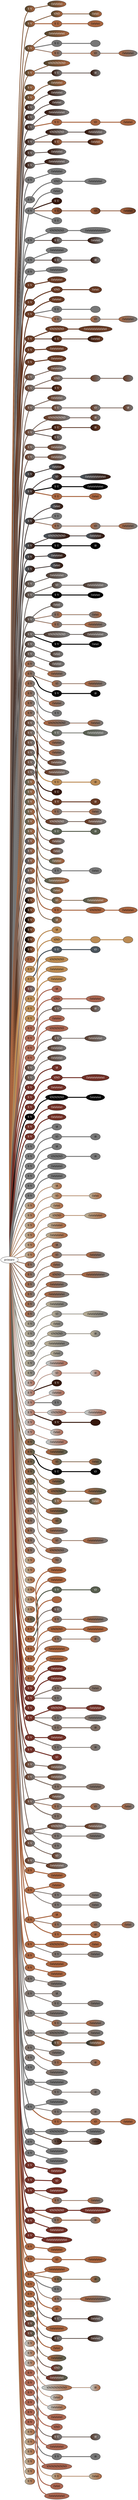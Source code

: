 graph {
 graph [rankdir=LR]
"1" [qtype="pendant_node", pendant_colors="#52442C:#A86540", pendant_ply="S", pendant_attach="V", pendant_length="43.0", label="S V", style=filled, fillcolor="#52442C:#A86540", fontcolor="#ffffff"]
"primary" -- "1" [qtype="pendant_link",penwidth=2,color="#52442C:#A86540"]
"1:0" [qtype="knot_node", knot_value="4", knot_type="L", knot_position="23.0", knot_spin="Z", label="(\\o\\o\\o\\o)", style=filled, fillcolor="#52442C:#A86540" , fontcolor="#ffffff"]
"1" -- "1:0" [qtype="knot_link",penwidth=2,color="#52442C:#A86540"]
"2" [qtype="pendant_node", pendant_colors="#52442C:#A86540", pendant_ply="S", pendant_attach="V", pendant_length="42.0", label="S V", style=filled, fillcolor="#52442C:#A86540", fontcolor="#ffffff"]
"primary" -- "2" [qtype="pendant_link",penwidth=2,color="#52442C:#A86540"]
"2:0" [qtype="knot_node", knot_value="2", knot_type="S", knot_position="10.0", knot_spin="Z", label="\\O\\O", style=filled, fillcolor="#52442C:#A86540" , fontcolor="#ffffff"]
"2" -- "2:0" [qtype="knot_link",penwidth=2,color="#52442C:#A86540"]
"2:1" [qtype="knot_node", knot_value="2", knot_type="L", knot_position="23.5", knot_spin="Z", label="(\\o\\o)", style=filled, fillcolor="#52442C:#A86540" , fontcolor="#ffffff"]
"2:0" -- "2:1" [qtype="knot_link",penwidth=2,color="#52442C:#A86540"]
"2s1" [qtype="pendant_node", pendant_colors="#A86540", pendant_ply="S", pendant_attach="U", pendant_length="26.5", label="S U", style=filled, fillcolor="#A86540", fontcolor="#000000"]
"2" -- "2s1" [qtype="pendant_link",penwidth=5,color="#A86540"]
"2s1:0" [qtype="knot_node", knot_value="3", knot_type="L", knot_position="11.0", knot_spin="Z", label="(\\o\\o\\o)", style=filled, fillcolor="#A86540" , fontcolor="#000000"]
"2s1" -- "2s1:0" [qtype="knot_link",penwidth=5,color="#A86540"]
"3" [qtype="pendant_node", pendant_colors="#52442C:#A86540", pendant_ply="S", pendant_attach="V", pendant_length="40.0", label="S V", style=filled, fillcolor="#52442C:#A86540", fontcolor="#ffffff"]
"primary" -- "3" [qtype="pendant_link",penwidth=2,color="#52442C:#A86540"]
"3:0" [qtype="knot_node", knot_value="6", knot_type="L", knot_position="23.0", knot_spin="Z", label="(\\o\\o\\o\\o\\o\\o)", style=filled, fillcolor="#52442C:#A86540" , fontcolor="#ffffff"]
"3" -- "3:0" [qtype="knot_link",penwidth=2,color="#52442C:#A86540"]
"3s1" [qtype="pendant_node", pendant_colors="#777777", pendant_ply="S", pendant_attach="U", pendant_length="7.0", label="S U", style=filled, fillcolor="#777777", fontcolor="#000000"]
"3" -- "3s1" [qtype="pendant_link",penwidth=5,color="#777777"]
"3s1:0" [qtype="knot_node", knot_value="1", knot_type="URNS?L", knot_position="0", knot_spin="Z", label="", style=filled, fillcolor="#777777" , fontcolor="#000000"]
"3s1" -- "3s1:0" [qtype="knot_link",penwidth=5,color="#777777"]
"3s2" [qtype="pendant_node", pendant_colors="#A86540:#777777", pendant_ply="S", pendant_attach="U", pendant_length="19.0", label="S U", style=filled, fillcolor="#A86540:#777777", fontcolor="#000000"]
"3" -- "3s2" [qtype="pendant_link",penwidth=2,color="#A86540:#777777"]
"3s2:0" [qtype="knot_node", knot_value="1", knot_type="S", knot_position="1.0", knot_spin="Z", label="\\O", style=filled, fillcolor="#A86540:#777777" , fontcolor="#000000"]
"3s2" -- "3s2:0" [qtype="knot_link",penwidth=2,color="#A86540:#777777"]
"3s2:1" [qtype="knot_node", knot_value="4", knot_type="L", knot_position="6.0", knot_spin="Z", label="(\\o\\o\\o\\o)", style=filled, fillcolor="#A86540:#777777" , fontcolor="#000000"]
"3s2:0" -- "3s2:1" [qtype="knot_link",penwidth=2,color="#A86540:#777777"]
"4" [qtype="pendant_node", pendant_colors="#52442C:#A86540", pendant_ply="S", pendant_attach="V", pendant_length="42.0", label="S V", style=filled, fillcolor="#52442C:#A86540", fontcolor="#ffffff"]
"primary" -- "4" [qtype="pendant_link",penwidth=2,color="#52442C:#A86540"]
"4:0" [qtype="knot_node", knot_value="6", knot_type="S", knot_position="9.5", knot_spin="Z", label="\\O\\O\\O\\O\\O\\O", style=filled, fillcolor="#52442C:#A86540" , fontcolor="#ffffff"]
"4" -- "4:0" [qtype="knot_link",penwidth=2,color="#52442C:#A86540"]
"4s1" [qtype="pendant_node", pendant_colors="#35170C:#777777", pendant_ply="S", pendant_attach="U", pendant_length="17.5", label="S U", style=filled, fillcolor="#35170C:#777777", fontcolor="#ffffff"]
"4" -- "4s1" [qtype="pendant_link",penwidth=2,color="#35170C:#777777"]
"4s1:0" [qtype="knot_node", knot_value="1", knot_type="E", knot_position="6.5", knot_spin="Z", label="\\8", style=filled, fillcolor="#35170C:#777777" , fontcolor="#ffffff"]
"4s1" -- "4s1:0" [qtype="knot_link",penwidth=2,color="#35170C:#777777"]
"5" [qtype="pendant_node", pendant_colors="#52442C:#A86540", pendant_ply="S", pendant_attach="V", pendant_length="49.0", label="S V", style=filled, fillcolor="#52442C:#A86540", fontcolor="#ffffff"]
"primary" -- "5" [qtype="pendant_link",penwidth=2,color="#52442C:#A86540"]
"6" [qtype="pendant_node", pendant_colors="#52442C:#A86540", pendant_ply="S", pendant_attach="V", pendant_length="41.0", label="S V", style=filled, fillcolor="#52442C:#A86540", fontcolor="#ffffff"]
"primary" -- "6" [qtype="pendant_link",penwidth=2,color="#52442C:#A86540"]
"6:0" [qtype="knot_node", knot_value="4", knot_type="L", knot_position="21.0", knot_spin="Z", label="(\\o\\o\\o\\o)", style=filled, fillcolor="#52442C:#A86540" , fontcolor="#ffffff"]
"6" -- "6:0" [qtype="knot_link",penwidth=2,color="#52442C:#A86540"]
"7" [qtype="pendant_node", pendant_colors="#35170C:#777777", pendant_ply="S", pendant_attach="V", pendant_length="44.0", label="S V", style=filled, fillcolor="#35170C:#777777", fontcolor="#ffffff"]
"primary" -- "7" [qtype="pendant_link",penwidth=2,color="#35170C:#777777"]
"7:0" [qtype="knot_node", knot_value="4", knot_type="L", knot_position="22.0", knot_spin="Z", label="(\\o\\o\\o\\o)", style=filled, fillcolor="#35170C:#777777" , fontcolor="#ffffff"]
"7" -- "7:0" [qtype="knot_link",penwidth=2,color="#35170C:#777777"]
"8" [qtype="pendant_node", pendant_colors="#35170C:#777777", pendant_ply="S", pendant_attach="V", pendant_length="41.5", label="S V", style=filled, fillcolor="#35170C:#777777", fontcolor="#ffffff"]
"primary" -- "8" [qtype="pendant_link",penwidth=2,color="#35170C:#777777"]
"8:0" [qtype="knot_node", knot_value="3", knot_type="L", knot_position="21.5", knot_spin="Z", label="(\\o\\o\\o)", style=filled, fillcolor="#35170C:#777777" , fontcolor="#ffffff"]
"8" -- "8:0" [qtype="knot_link",penwidth=2,color="#35170C:#777777"]
"9" [qtype="pendant_node", pendant_colors="#35170C:#777777", pendant_ply="S", pendant_attach="V", pendant_length="45.5", label="S V", style=filled, fillcolor="#35170C:#777777", fontcolor="#ffffff"]
"primary" -- "9" [qtype="pendant_link",penwidth=2,color="#35170C:#777777"]
"9:0" [qtype="knot_node", knot_value="6", knot_type="L", knot_position="22.0", knot_spin="Z", label="(\\o\\o\\o\\o\\o\\o)", style=filled, fillcolor="#35170C:#777777" , fontcolor="#ffffff"]
"9" -- "9:0" [qtype="knot_link",penwidth=2,color="#35170C:#777777"]
"9s1" [qtype="pendant_node", pendant_colors="#A86540", pendant_ply="S", pendant_attach="U", pendant_length="23.0", label="S U", style=filled, fillcolor="#A86540", fontcolor="#000000"]
"9" -- "9s1" [qtype="pendant_link",penwidth=5,color="#A86540"]
"9s1:0" [qtype="knot_node", knot_value="1", knot_type="S", knot_position="3.0", knot_spin="Z", label="\\O", style=filled, fillcolor="#A86540" , fontcolor="#000000"]
"9s1" -- "9s1:0" [qtype="knot_link",penwidth=5,color="#A86540"]
"9s1:1" [qtype="knot_node", knot_value="3", knot_type="L", knot_position="9.5", knot_spin="Z", label="(\\o\\o\\o)", style=filled, fillcolor="#A86540" , fontcolor="#000000"]
"9s1:0" -- "9s1:1" [qtype="knot_link",penwidth=5,color="#A86540"]
"10" [qtype="pendant_node", pendant_colors="#35170C:#777777", pendant_ply="S", pendant_attach="V", pendant_length="33.0", label="S V", style=filled, fillcolor="#35170C:#777777", fontcolor="#ffffff"]
"primary" -- "10" [qtype="pendant_link",penwidth=2,color="#35170C:#777777"]
"10:0" [qtype="knot_node", knot_value="5", knot_type="S", knot_position="9.5", knot_spin="Z", label="\\O\\O\\O\\O\\O", style=filled, fillcolor="#35170C:#777777" , fontcolor="#ffffff"]
"10" -- "10:0" [qtype="knot_link",penwidth=2,color="#35170C:#777777"]
"10:1" [qtype="knot_node", knot_value="5", knot_type="L", knot_position="21.5", knot_spin="Z", label="(\\o\\o\\o\\o\\o)", style=filled, fillcolor="#35170C:#777777" , fontcolor="#ffffff"]
"10:0" -- "10:1" [qtype="knot_link",penwidth=2,color="#35170C:#777777"]
"10s1" [qtype="pendant_node", pendant_colors="#35170C:#A86540", pendant_ply="S", pendant_attach="U", pendant_length="22.5", label="S U", style=filled, fillcolor="#35170C:#A86540", fontcolor="#ffffff"]
"10" -- "10s1" [qtype="pendant_link",penwidth=2,color="#35170C:#A86540"]
"10s1:0" [qtype="knot_node", knot_value="3", knot_type="L", knot_position="8.0", knot_spin="Z", label="(\\o\\o\\o)", style=filled, fillcolor="#35170C:#A86540" , fontcolor="#ffffff"]
"10s1" -- "10s1:0" [qtype="knot_link",penwidth=2,color="#35170C:#A86540"]
"11" [qtype="pendant_node", pendant_colors="#35170C:#777777", pendant_ply="S", pendant_attach="V", pendant_length="48.5", label="S V", style=filled, fillcolor="#35170C:#777777", fontcolor="#ffffff"]
"primary" -- "11" [qtype="pendant_link",penwidth=2,color="#35170C:#777777"]
"11:0" [qtype="knot_node", knot_value="4", knot_type="L", knot_position="22.5", knot_spin="Z", label="(\\o\\o\\o\\o)", style=filled, fillcolor="#35170C:#777777" , fontcolor="#ffffff"]
"11" -- "11:0" [qtype="knot_link",penwidth=2,color="#35170C:#777777"]
"12" [qtype="pendant_node", pendant_colors="#35170C:#777777", pendant_ply="S", pendant_attach="V", pendant_length="26.0", label="S V", style=filled, fillcolor="#35170C:#777777", fontcolor="#ffffff"]
"primary" -- "12" [qtype="pendant_link",penwidth=2,color="#35170C:#777777"]
"12:0" [qtype="knot_node", knot_value="6", knot_type="L", knot_position="22.5", knot_spin="Z", label="(\\o\\o\\o\\o\\o\\o)", style=filled, fillcolor="#35170C:#777777" , fontcolor="#ffffff"]
"12" -- "12:0" [qtype="knot_link",penwidth=2,color="#35170C:#777777"]
"13" [qtype="pendant_node", pendant_colors="#777777", pendant_ply="S", pendant_attach="V", pendant_length="48.0", label="S V", style=filled, fillcolor="#777777", fontcolor="#000000"]
"primary" -- "13" [qtype="pendant_link",penwidth=5,color="#777777"]
"13:0" [qtype="knot_node", knot_value="4", knot_type="L", knot_position="21.0", knot_spin="Z", label="(\\o\\o\\o\\o)", style=filled, fillcolor="#777777" , fontcolor="#000000"]
"13" -- "13:0" [qtype="knot_link",penwidth=5,color="#777777"]
"14" [qtype="pendant_node", pendant_colors="#777777", pendant_ply="S", pendant_attach="V", pendant_length="42.5", label="S V", style=filled, fillcolor="#777777", fontcolor="#000000"]
"primary" -- "14" [qtype="pendant_link",penwidth=5,color="#777777"]
"14:0" [qtype="knot_node", knot_value="2", knot_type="S", knot_position="9.0", knot_spin="Z", label="\\O\\O", style=filled, fillcolor="#777777" , fontcolor="#000000"]
"14" -- "14:0" [qtype="knot_link",penwidth=5,color="#777777"]
"14:1" [qtype="knot_node", knot_value="5", knot_type="L", knot_position="20.5", knot_spin="Z", label="(\\o\\o\\o\\o\\o)", style=filled, fillcolor="#777777" , fontcolor="#000000"]
"14:0" -- "14:1" [qtype="knot_link",penwidth=5,color="#777777"]
"15" [qtype="pendant_node", pendant_colors="#777777", pendant_ply="S", pendant_attach="V", pendant_length="50.0", label="S V", style=filled, fillcolor="#777777", fontcolor="#000000"]
"primary" -- "15" [qtype="pendant_link",penwidth=5,color="#777777"]
"15:0" [qtype="knot_node", knot_value="2", knot_type="L", knot_position="22.5", knot_spin="Z", label="(\\o\\o)", style=filled, fillcolor="#777777" , fontcolor="#000000"]
"15" -- "15:0" [qtype="knot_link",penwidth=5,color="#777777"]
"15s1" [qtype="pendant_node", pendant_colors="#35170C", pendant_ply="S", pendant_attach="U", pendant_length="0.0", label="S U", style=filled, fillcolor="#35170C", fontcolor="#ffffff"]
"15" -- "15s1" [qtype="pendant_link",penwidth=5,color="#35170C"]
"15s2" [qtype="pendant_node", pendant_colors="#A86540:#673923", pendant_ply="S", pendant_attach="U", pendant_length="17.5", label="S U", style=filled, fillcolor="#A86540:#673923", fontcolor="#000000"]
"15" -- "15s2" [qtype="pendant_link",penwidth=2,color="#A86540:#673923"]
"15s2:0" [qtype="knot_node", knot_value="1", knot_type="S", knot_position="3.0", knot_spin="Z", label="\\O", style=filled, fillcolor="#A86540:#673923" , fontcolor="#000000"]
"15s2" -- "15s2:0" [qtype="knot_link",penwidth=2,color="#A86540:#673923"]
"15s2:1" [qtype="knot_node", knot_value="3", knot_type="L", knot_position="9.5", knot_spin="Z", label="(\\o\\o\\o)", style=filled, fillcolor="#A86540:#673923" , fontcolor="#000000"]
"15s2:0" -- "15s2:1" [qtype="knot_link",penwidth=2,color="#A86540:#673923"]
"15s3" [qtype="pendant_node", pendant_colors="#777777", pendant_ply="S", pendant_attach="U", pendant_length="8.5", label="S U", style=filled, fillcolor="#777777", fontcolor="#000000"]
"15" -- "15s3" [qtype="pendant_link",penwidth=5,color="#777777"]
"16" [qtype="pendant_node", pendant_colors="#777777", pendant_ply="S", pendant_attach="V", pendant_length="36.5", label="S V", style=filled, fillcolor="#777777", fontcolor="#000000"]
"primary" -- "16" [qtype="pendant_link",penwidth=5,color="#777777"]
"16:0" [qtype="knot_node", knot_value="5", knot_type="S", knot_position="10.5", knot_spin="Z", label="\\O\\O\\O\\O\\O", style=filled, fillcolor="#777777" , fontcolor="#000000"]
"16" -- "16:0" [qtype="knot_link",penwidth=5,color="#777777"]
"16:1" [qtype="knot_node", knot_value="8", knot_type="L", knot_position="21.5", knot_spin="Z", label="(\\o\\o\\o\\o\\o\\o\\o\\o)", style=filled, fillcolor="#777777" , fontcolor="#000000"]
"16:0" -- "16:1" [qtype="knot_link",penwidth=5,color="#777777"]
"16s1" [qtype="pendant_node", pendant_colors="#35170C:#777777", pendant_ply="S", pendant_attach="U", pendant_length="27.5", label="S U", style=filled, fillcolor="#35170C:#777777", fontcolor="#ffffff"]
"16" -- "16s1" [qtype="pendant_link",penwidth=2,color="#35170C:#777777"]
"16s1:0" [qtype="knot_node", knot_value="3", knot_type="L", knot_position="8.0", knot_spin="Z", label="(\\o\\o\\o)", style=filled, fillcolor="#35170C:#777777" , fontcolor="#ffffff"]
"16s1" -- "16s1:0" [qtype="knot_link",penwidth=2,color="#35170C:#777777"]
"17" [qtype="pendant_node", pendant_colors="#777777", pendant_ply="S", pendant_attach="V", pendant_length="46.0", label="S V", style=filled, fillcolor="#777777", fontcolor="#000000"]
"primary" -- "17" [qtype="pendant_link",penwidth=5,color="#777777"]
"17:0" [qtype="knot_node", knot_value="5", knot_type="L", knot_position="20.5", knot_spin="Z", label="(\\o\\o\\o\\o\\o)", style=filled, fillcolor="#777777" , fontcolor="#000000"]
"17" -- "17:0" [qtype="knot_link",penwidth=5,color="#777777"]
"17s1" [qtype="pendant_node", pendant_colors="#35170C:#777777", pendant_ply="S", pendant_attach="U", pendant_length="26.5", label="S U", style=filled, fillcolor="#35170C:#777777", fontcolor="#ffffff"]
"17" -- "17s1" [qtype="pendant_link",penwidth=2,color="#35170C:#777777"]
"17s1:0" [qtype="knot_node", knot_value="1", knot_type="E", knot_position="9.5", knot_spin="Z", label="\\8", style=filled, fillcolor="#35170C:#777777" , fontcolor="#ffffff"]
"17s1" -- "17s1:0" [qtype="knot_link",penwidth=2,color="#35170C:#777777"]
"18" [qtype="pendant_node", pendant_colors="#777777", pendant_ply="S", pendant_attach="V", pendant_length="47.0", label="S V", style=filled, fillcolor="#777777", fontcolor="#000000"]
"primary" -- "18" [qtype="pendant_link",penwidth=5,color="#777777"]
"18:0" [qtype="knot_node", knot_value="5", knot_type="L", knot_position="21.0", knot_spin="Z", label="(\\o\\o\\o\\o\\o)", style=filled, fillcolor="#777777" , fontcolor="#000000"]
"18" -- "18:0" [qtype="knot_link",penwidth=5,color="#777777"]
"19" [qtype="pendant_node", pendant_colors="#673923", pendant_ply="S", pendant_attach="V", pendant_length="43.5", label="S V", style=filled, fillcolor="#673923", fontcolor="#ffffff"]
"primary" -- "19" [qtype="pendant_link",penwidth=5,color="#673923"]
"19:0" [qtype="knot_node", knot_value="4", knot_type="L", knot_position="21.0", knot_spin="Z", label="(\\o\\o\\o\\o)", style=filled, fillcolor="#673923" , fontcolor="#ffffff"]
"19" -- "19:0" [qtype="knot_link",penwidth=5,color="#673923"]
"20" [qtype="pendant_node", pendant_colors="#673923", pendant_ply="S", pendant_attach="V", pendant_length="45.5", label="S V", style=filled, fillcolor="#673923", fontcolor="#ffffff"]
"primary" -- "20" [qtype="pendant_link",penwidth=5,color="#673923"]
"20:0" [qtype="knot_node", knot_value="2", knot_type="S", knot_position="9.5", knot_spin="Z", label="\\O\\O", style=filled, fillcolor="#673923" , fontcolor="#ffffff"]
"20" -- "20:0" [qtype="knot_link",penwidth=5,color="#673923"]
"20:1" [qtype="knot_node", knot_value="2", knot_type="L", knot_position="21.0", knot_spin="Z", label="(\\o\\o)", style=filled, fillcolor="#673923" , fontcolor="#ffffff"]
"20:0" -- "20:1" [qtype="knot_link",penwidth=5,color="#673923"]
"21" [qtype="pendant_node", pendant_colors="#673923", pendant_ply="S", pendant_attach="V", pendant_length="43.0", label="S V", style=filled, fillcolor="#673923", fontcolor="#ffffff"]
"primary" -- "21" [qtype="pendant_link",penwidth=5,color="#673923"]
"21:0" [qtype="knot_node", knot_value="3", knot_type="L", knot_position="22.0", knot_spin="Z", label="(\\o\\o\\o)", style=filled, fillcolor="#673923" , fontcolor="#ffffff"]
"21" -- "21:0" [qtype="knot_link",penwidth=5,color="#673923"]
"21s1" [qtype="pendant_node", pendant_colors="#777777", pendant_ply="S", pendant_attach="U", pendant_length="6.0", label="S U", style=filled, fillcolor="#777777", fontcolor="#000000"]
"21" -- "21s1" [qtype="pendant_link",penwidth=5,color="#777777"]
"21s1:0" [qtype="knot_node", knot_value="1", knot_type="URNS?L", knot_position="0", knot_spin="Z", label="", style=filled, fillcolor="#777777" , fontcolor="#000000"]
"21s1" -- "21s1:0" [qtype="knot_link",penwidth=5,color="#777777"]
"21s2" [qtype="pendant_node", pendant_colors="#A86540:#777777", pendant_ply="S", pendant_attach="U", pendant_length="18.5", label="S U", style=filled, fillcolor="#A86540:#777777", fontcolor="#000000"]
"21" -- "21s2" [qtype="pendant_link",penwidth=2,color="#A86540:#777777"]
"21s2:0" [qtype="knot_node", knot_value="1", knot_type="S", knot_position="3.5", knot_spin="Z", label="\\O", style=filled, fillcolor="#A86540:#777777" , fontcolor="#000000"]
"21s2" -- "21s2:0" [qtype="knot_link",penwidth=2,color="#A86540:#777777"]
"21s2:1" [qtype="knot_node", knot_value="4", knot_type="L", knot_position="8.5", knot_spin="Z", label="(\\o\\o\\o\\o)", style=filled, fillcolor="#A86540:#777777" , fontcolor="#000000"]
"21s2:0" -- "21s2:1" [qtype="knot_link",penwidth=2,color="#A86540:#777777"]
"22" [qtype="pendant_node", pendant_colors="#673923", pendant_ply="S", pendant_attach="V", pendant_length="33.0", label="S V", style=filled, fillcolor="#673923", fontcolor="#ffffff"]
"primary" -- "22" [qtype="pendant_link",penwidth=5,color="#673923"]
"22:0" [qtype="knot_node", knot_value="5", knot_type="S", knot_position="10.5", knot_spin="Z", label="\\O\\O\\O\\O\\O", style=filled, fillcolor="#673923" , fontcolor="#ffffff"]
"22" -- "22:0" [qtype="knot_link",penwidth=5,color="#673923"]
"22:1" [qtype="knot_node", knot_value="9", knot_type="L", knot_position="21.0", knot_spin="Z", label="(\\o\\o\\o\\o\\o\\o\\o\\o\\o)", style=filled, fillcolor="#673923" , fontcolor="#ffffff"]
"22:0" -- "22:1" [qtype="knot_link",penwidth=5,color="#673923"]
"22s1" [qtype="pendant_node", pendant_colors="#35170C:#673923", pendant_ply="S", pendant_attach="U", pendant_length="19.0", label="S U", style=filled, fillcolor="#35170C:#673923", fontcolor="#ffffff"]
"22" -- "22s1" [qtype="pendant_link",penwidth=2,color="#35170C:#673923"]
"22s1:0" [qtype="knot_node", knot_value="3", knot_type="L", knot_position="7.5", knot_spin="Z", label="(\\o\\o\\o)", style=filled, fillcolor="#35170C:#673923" , fontcolor="#ffffff"]
"22s1" -- "22s1:0" [qtype="knot_link",penwidth=2,color="#35170C:#673923"]
"23" [qtype="pendant_node", pendant_colors="#673923", pendant_ply="S", pendant_attach="V", pendant_length="40.5", label="S V", style=filled, fillcolor="#673923", fontcolor="#ffffff"]
"primary" -- "23" [qtype="pendant_link",penwidth=5,color="#673923"]
"23:0" [qtype="knot_node", knot_value="5", knot_type="L", knot_position="21.0", knot_spin="Z", label="(\\o\\o\\o\\o\\o)", style=filled, fillcolor="#673923" , fontcolor="#ffffff"]
"23" -- "23:0" [qtype="knot_link",penwidth=5,color="#673923"]
"24" [qtype="pendant_node", pendant_colors="#673923", pendant_ply="S", pendant_attach="V", pendant_length="43.5", label="S V", style=filled, fillcolor="#673923", fontcolor="#ffffff"]
"primary" -- "24" [qtype="pendant_link",penwidth=5,color="#673923"]
"24:0" [qtype="knot_node", knot_value="4", knot_type="L", knot_position="21.0", knot_spin="Z", label="(\\o\\o\\o\\o)", style=filled, fillcolor="#673923" , fontcolor="#ffffff"]
"24" -- "24:0" [qtype="knot_link",penwidth=5,color="#673923"]
"25" [qtype="pendant_node", pendant_colors="#673923:#777777", pendant_ply="S", pendant_attach="V", pendant_length="43.5", label="S V", style=filled, fillcolor="#673923:#777777", fontcolor="#ffffff"]
"primary" -- "25" [qtype="pendant_link",penwidth=2,color="#673923:#777777"]
"25:0" [qtype="knot_node", knot_value="4", knot_type="L", knot_position="20.5", knot_spin="Z", label="(\\o\\o\\o\\o)", style=filled, fillcolor="#673923:#777777" , fontcolor="#ffffff"]
"25" -- "25:0" [qtype="knot_link",penwidth=2,color="#673923:#777777"]
"26" [qtype="pendant_node", pendant_colors="#673923:#777777", pendant_ply="S", pendant_attach="V", pendant_length="42.5", label="S V", style=filled, fillcolor="#673923:#777777", fontcolor="#ffffff"]
"primary" -- "26" [qtype="pendant_link",penwidth=2,color="#673923:#777777"]
"26:0" [qtype="knot_node", knot_value="2", knot_type="S", knot_position="10.5", knot_spin="Z", label="\\O\\O", style=filled, fillcolor="#673923:#777777" , fontcolor="#ffffff"]
"26" -- "26:0" [qtype="knot_link",penwidth=2,color="#673923:#777777"]
"26:1" [qtype="knot_node", knot_value="1", knot_type="YPE?", knot_position="0", knot_spin="N", label="", style=filled, fillcolor="#673923:#777777" , fontcolor="#ffffff"]
"26:0" -- "26:1" [qtype="knot_link",penwidth=2,color="#673923:#777777"]
"26:2" [qtype="knot_node", knot_value="1", knot_type="IR", knot_position="0", knot_spin="DIR", label="", style=filled, fillcolor="#673923:#777777" , fontcolor="#ffffff"]
"26:1" -- "26:2" [qtype="knot_link",penwidth=2,color="#673923:#777777"]
"26s1" [qtype="pendant_node", pendant_colors="#35170C:#673923", pendant_ply="S", pendant_attach="V", pendant_length="0.0", label="S V", style=filled, fillcolor="#35170C:#673923", fontcolor="#ffffff"]
"26" -- "26s1" [qtype="pendant_link",penwidth=2,color="#35170C:#673923"]
"27" [qtype="pendant_node", pendant_colors="#673923:#777777", pendant_ply="S", pendant_attach="V", pendant_length="41.5", label="S V", style=filled, fillcolor="#673923:#777777", fontcolor="#ffffff"]
"primary" -- "27" [qtype="pendant_link",penwidth=2,color="#673923:#777777"]
"27:0" [qtype="knot_node", knot_value="4", knot_type="L", knot_position="21.0", knot_spin="Z", label="(\\o\\o\\o\\o)", style=filled, fillcolor="#673923:#777777" , fontcolor="#ffffff"]
"27" -- "27:0" [qtype="knot_link",penwidth=2,color="#673923:#777777"]
"27s1" [qtype="pendant_node", pendant_colors="#673923:#777777", pendant_ply="S", pendant_attach="U", pendant_length="25.5", label="S U", style=filled, fillcolor="#673923:#777777", fontcolor="#ffffff"]
"27" -- "27s1" [qtype="pendant_link",penwidth=2,color="#673923:#777777"]
"27s1:0" [qtype="knot_node", knot_value="1", knot_type="S", knot_position="4.0", knot_spin="Z", label="\\O", style=filled, fillcolor="#673923:#777777" , fontcolor="#ffffff"]
"27s1" -- "27s1:0" [qtype="knot_link",penwidth=2,color="#673923:#777777"]
"27s1:1" [qtype="knot_node", knot_value="1", knot_type="E", knot_position="10.0", knot_spin="Z", label="\\8", style=filled, fillcolor="#673923:#777777" , fontcolor="#ffffff"]
"27s1:0" -- "27s1:1" [qtype="knot_link",penwidth=2,color="#673923:#777777"]
"28" [qtype="pendant_node", pendant_colors="#673923:#777777", pendant_ply="S", pendant_attach="V", pendant_length="35.0", label="S V", style=filled, fillcolor="#673923:#777777", fontcolor="#ffffff"]
"primary" -- "28" [qtype="pendant_link",penwidth=2,color="#673923:#777777"]
"28:0" [qtype="knot_node", knot_value="6", knot_type="S", knot_position="10.5", knot_spin="Z", label="\\O\\O\\O\\O\\O\\O", style=filled, fillcolor="#673923:#777777" , fontcolor="#ffffff"]
"28" -- "28:0" [qtype="knot_link",penwidth=2,color="#673923:#777777"]
"28:1" [qtype="knot_node", knot_value="1", knot_type="E", knot_position="21.5", knot_spin="Z", label="\\8", style=filled, fillcolor="#673923:#777777" , fontcolor="#ffffff"]
"28:0" -- "28:1" [qtype="knot_link",penwidth=2,color="#673923:#777777"]
"28s1" [qtype="pendant_node", pendant_colors="#35170C:#673923", pendant_ply="S", pendant_attach="U", pendant_length="21.5", label="S U", style=filled, fillcolor="#35170C:#673923", fontcolor="#ffffff"]
"28" -- "28s1" [qtype="pendant_link",penwidth=2,color="#35170C:#673923"]
"28s1:0" [qtype="knot_node", knot_value="1", knot_type="E", knot_position="7.5", knot_spin="Z", label="\\8", style=filled, fillcolor="#35170C:#673923" , fontcolor="#ffffff"]
"28s1" -- "28s1:0" [qtype="knot_link",penwidth=2,color="#35170C:#673923"]
"28s2" [qtype="pendant_node", pendant_colors="#35170C:#777777", pendant_ply="S", pendant_attach="U", pendant_length="4.0", label="S U", style=filled, fillcolor="#35170C:#777777", fontcolor="#ffffff"]
"28" -- "28s2" [qtype="pendant_link",penwidth=2,color="#35170C:#777777"]
"29" [qtype="pendant_node", pendant_colors="#673923:#777777", pendant_ply="S", pendant_attach="V", pendant_length="41.0", label="S V", style=filled, fillcolor="#673923:#777777", fontcolor="#ffffff"]
"primary" -- "29" [qtype="pendant_link",penwidth=2,color="#673923:#777777"]
"29:0" [qtype="knot_node", knot_value="4", knot_type="L", knot_position="20.5", knot_spin="Z", label="(\\o\\o\\o\\o)", style=filled, fillcolor="#673923:#777777" , fontcolor="#ffffff"]
"29" -- "29:0" [qtype="knot_link",penwidth=2,color="#673923:#777777"]
"30" [qtype="pendant_node", pendant_colors="#673923:#777777", pendant_ply="S", pendant_attach="V", pendant_length="43.5", label="S V", style=filled, fillcolor="#673923:#777777", fontcolor="#ffffff"]
"primary" -- "30" [qtype="pendant_link",penwidth=2,color="#673923:#777777"]
"30:0" [qtype="knot_node", knot_value="4", knot_type="L", knot_position="20.0", knot_spin="Z", label="(\\o\\o\\o\\o)", style=filled, fillcolor="#673923:#777777" , fontcolor="#ffffff"]
"30" -- "30:0" [qtype="knot_link",penwidth=2,color="#673923:#777777"]
"31" [qtype="pendant_node", pendant_colors="#4A545C:#35170C", pendant_ply="S", pendant_attach="V", pendant_length="45.0", label="S V", style=filled, fillcolor="#4A545C:#35170C", fontcolor="#ffffff"]
"primary" -- "31" [qtype="pendant_link",penwidth=2,color="#4A545C:#35170C"]
"31:0" [qtype="knot_node", knot_value="3", knot_type="L", knot_position="19.5", knot_spin="Z", label="(\\o\\o\\o)", style=filled, fillcolor="#4A545C:#35170C" , fontcolor="#ffffff"]
"31" -- "31:0" [qtype="knot_link",penwidth=2,color="#4A545C:#35170C"]
"32" [qtype="pendant_node", pendant_colors="#4A545C:#35170C", pendant_ply="S", pendant_attach="V", pendant_length="39.0", label="S V", style=filled, fillcolor="#4A545C:#35170C", fontcolor="#ffffff"]
"primary" -- "32" [qtype="pendant_link",penwidth=2,color="#4A545C:#35170C"]
"32:0" [qtype="knot_node", knot_value="1", knot_type="S", knot_position="10.0", knot_spin="Z", label="\\O", style=filled, fillcolor="#4A545C:#35170C" , fontcolor="#ffffff"]
"32" -- "32:0" [qtype="knot_link",penwidth=2,color="#4A545C:#35170C"]
"32:1" [qtype="knot_node", knot_value="8", knot_type="L", knot_position="20.0", knot_spin="Z", label="(\\o\\o\\o\\o\\o\\o\\o\\o)", style=filled, fillcolor="#4A545C:#35170C" , fontcolor="#ffffff"]
"32:0" -- "32:1" [qtype="knot_link",penwidth=2,color="#4A545C:#35170C"]
"32s1" [qtype="pendant_node", pendant_colors="#000000", pendant_ply="S", pendant_attach="U", pendant_length="17.0", label="S U", style=filled, fillcolor="#000000", fontcolor="#ffffff"]
"32" -- "32s1" [qtype="pendant_link",penwidth=5,color="#000000"]
"32s1:0" [qtype="knot_node", knot_value="6", knot_type="L", knot_position="7.5", knot_spin="Z", label="(\\o\\o\\o\\o\\o\\o)", style=filled, fillcolor="#000000" , fontcolor="#ffffff"]
"32s1" -- "32s1:0" [qtype="knot_link",penwidth=5,color="#000000"]
"32s2" [qtype="pendant_node", pendant_colors="#A86540", pendant_ply="S", pendant_attach="U", pendant_length="29.0", label="S U", style=filled, fillcolor="#A86540", fontcolor="#000000"]
"32" -- "32s2" [qtype="pendant_link",penwidth=5,color="#A86540"]
"32s2:0" [qtype="knot_node", knot_value="2", knot_type="L", knot_position="8.0", knot_spin="Z", label="(\\o\\o)", style=filled, fillcolor="#A86540" , fontcolor="#000000"]
"32s2" -- "32s2:0" [qtype="knot_link",penwidth=5,color="#A86540"]
"33" [qtype="pendant_node", pendant_colors="#4A545C:#35170C", pendant_ply="S", pendant_attach="V", pendant_length="46.5", label="S V", style=filled, fillcolor="#4A545C:#35170C", fontcolor="#ffffff"]
"primary" -- "33" [qtype="pendant_link",penwidth=2,color="#4A545C:#35170C"]
"33:0" [qtype="knot_node", knot_value="2", knot_type="L", knot_position="19.0", knot_spin="Z", label="(\\o\\o)", style=filled, fillcolor="#4A545C:#35170C" , fontcolor="#ffffff"]
"33" -- "33:0" [qtype="knot_link",penwidth=2,color="#4A545C:#35170C"]
"33s1" [qtype="pendant_node", pendant_colors="#777777", pendant_ply="S", pendant_attach="U", pendant_length="7.0", label="S U", style=filled, fillcolor="#777777", fontcolor="#000000"]
"33" -- "33s1" [qtype="pendant_link",penwidth=5,color="#777777"]
"33s2" [qtype="pendant_node", pendant_colors="#A86540:#777777", pendant_ply="S", pendant_attach="V", pendant_length="18.5", label="S V", style=filled, fillcolor="#A86540:#777777", fontcolor="#000000"]
"33" -- "33s2" [qtype="pendant_link",penwidth=2,color="#A86540:#777777"]
"33s2:0" [qtype="knot_node", knot_value="1", knot_type="S", knot_position="3.0", knot_spin="Z", label="\\O", style=filled, fillcolor="#A86540:#777777" , fontcolor="#000000"]
"33s2" -- "33s2:0" [qtype="knot_link",penwidth=2,color="#A86540:#777777"]
"33s2:1" [qtype="knot_node", knot_value="4", knot_type="L", knot_position="9.0", knot_spin="Z", label="(\\o\\o\\o\\o)", style=filled, fillcolor="#A86540:#777777" , fontcolor="#000000"]
"33s2:0" -- "33s2:1" [qtype="knot_link",penwidth=2,color="#A86540:#777777"]
"34" [qtype="pendant_node", pendant_colors="#4A545C:#35170C", pendant_ply="S", pendant_attach="V", pendant_length="32.5", label="S V", style=filled, fillcolor="#4A545C:#35170C", fontcolor="#ffffff"]
"primary" -- "34" [qtype="pendant_link",penwidth=2,color="#4A545C:#35170C"]
"34:0" [qtype="knot_node", knot_value="6", knot_type="S", knot_position="9.5", knot_spin="Z", label="\\O\\O\\O\\O\\O\\O", style=filled, fillcolor="#4A545C:#35170C" , fontcolor="#ffffff"]
"34" -- "34:0" [qtype="knot_link",penwidth=2,color="#4A545C:#35170C"]
"34:1" [qtype="knot_node", knot_value="4", knot_type="L", knot_position="19.0", knot_spin="Z", label="(\\o\\o\\o\\o)", style=filled, fillcolor="#4A545C:#35170C" , fontcolor="#ffffff"]
"34:0" -- "34:1" [qtype="knot_link",penwidth=2,color="#4A545C:#35170C"]
"34s1" [qtype="pendant_node", pendant_colors="#000000", pendant_ply="S", pendant_attach="U", pendant_length="20.0", label="S U", style=filled, fillcolor="#000000", fontcolor="#ffffff"]
"34" -- "34s1" [qtype="pendant_link",penwidth=5,color="#000000"]
"34s1:0" [qtype="knot_node", knot_value="1", knot_type="E", knot_position="9.5", knot_spin="Z", label="\\8", style=filled, fillcolor="#000000" , fontcolor="#ffffff"]
"34s1" -- "34s1:0" [qtype="knot_link",penwidth=5,color="#000000"]
"35" [qtype="pendant_node", pendant_colors="#4A545C:#35170C", pendant_ply="S", pendant_attach="V", pendant_length="41.0", label="S V", style=filled, fillcolor="#4A545C:#35170C", fontcolor="#ffffff"]
"primary" -- "35" [qtype="pendant_link",penwidth=2,color="#4A545C:#35170C"]
"35:0" [qtype="knot_node", knot_value="4", knot_type="L", knot_position="18.5", knot_spin="Z", label="(\\o\\o\\o\\o)", style=filled, fillcolor="#4A545C:#35170C" , fontcolor="#ffffff"]
"35" -- "35:0" [qtype="knot_link",penwidth=2,color="#4A545C:#35170C"]
"36" [qtype="pendant_node", pendant_colors="#4A545C:#35170C", pendant_ply="S", pendant_attach="V", pendant_length="44.5", label="S V", style=filled, fillcolor="#4A545C:#35170C", fontcolor="#ffffff"]
"primary" -- "36" [qtype="pendant_link",penwidth=2,color="#4A545C:#35170C"]
"36:0" [qtype="knot_node", knot_value="2", knot_type="L", knot_position="18.5", knot_spin="Z", label="(\\o\\o)", style=filled, fillcolor="#4A545C:#35170C" , fontcolor="#ffffff"]
"36" -- "36:0" [qtype="knot_link",penwidth=2,color="#4A545C:#35170C"]
"37" [qtype="pendant_node", pendant_colors="#503D33:#777777", pendant_ply="S", pendant_attach="V", pendant_length="42.0", label="S V", style=filled, fillcolor="#503D33:#777777", fontcolor="#ffffff"]
"primary" -- "37" [qtype="pendant_link",penwidth=2,color="#503D33:#777777"]
"37:0" [qtype="knot_node", knot_value="5", knot_type="L", knot_position="19.0", knot_spin="Z", label="(\\o\\o\\o\\o\\o)", style=filled, fillcolor="#503D33:#777777" , fontcolor="#ffffff"]
"37" -- "37:0" [qtype="knot_link",penwidth=2,color="#503D33:#777777"]
"38" [qtype="pendant_node", pendant_colors="#503D33:#777777", pendant_ply="S", pendant_attach="V", pendant_length="42.0", label="S V", style=filled, fillcolor="#503D33:#777777", fontcolor="#ffffff"]
"primary" -- "38" [qtype="pendant_link",penwidth=2,color="#503D33:#777777"]
"38:0" [qtype="knot_node", knot_value="1", knot_type="S", knot_position="9.0", knot_spin="Z", label="\\O", style=filled, fillcolor="#503D33:#777777" , fontcolor="#ffffff"]
"38" -- "38:0" [qtype="knot_link",penwidth=2,color="#503D33:#777777"]
"38:1" [qtype="knot_node", knot_value="6", knot_type="L", knot_position="18.0", knot_spin="Z", label="(\\o\\o\\o\\o\\o\\o)", style=filled, fillcolor="#503D33:#777777" , fontcolor="#ffffff"]
"38:0" -- "38:1" [qtype="knot_link",penwidth=2,color="#503D33:#777777"]
"38s1" [qtype="pendant_node", pendant_colors="#000000", pendant_ply="S", pendant_attach="V", pendant_length="27.5", label="S V", style=filled, fillcolor="#000000", fontcolor="#ffffff"]
"38" -- "38s1" [qtype="pendant_link",penwidth=5,color="#000000"]
"38s1:0" [qtype="knot_node", knot_value="3", knot_type="L", knot_position="7.5", knot_spin="Z", label="(\\o\\o\\o)", style=filled, fillcolor="#000000" , fontcolor="#ffffff"]
"38s1" -- "38s1:0" [qtype="knot_link",penwidth=5,color="#000000"]
"39" [qtype="pendant_node", pendant_colors="#503D33:#777777", pendant_ply="S", pendant_attach="V", pendant_length="43.0", label="S V", style=filled, fillcolor="#503D33:#777777", fontcolor="#ffffff"]
"primary" -- "39" [qtype="pendant_link",penwidth=2,color="#503D33:#777777"]
"39:0" [qtype="knot_node", knot_value="2", knot_type="L", knot_position="19.0", knot_spin="Z", label="(\\o\\o)", style=filled, fillcolor="#503D33:#777777" , fontcolor="#ffffff"]
"39" -- "39:0" [qtype="knot_link",penwidth=2,color="#503D33:#777777"]
"39s1" [qtype="pendant_node", pendant_colors="#777777:#A86540", pendant_ply="S", pendant_attach="U", pendant_length="13.5", label="S U", style=filled, fillcolor="#777777:#A86540", fontcolor="#000000"]
"39" -- "39s1" [qtype="pendant_link",penwidth=2,color="#777777:#A86540"]
"39s1:0" [qtype="knot_node", knot_value="2", knot_type="L", knot_position="7.0", knot_spin="Z", label="(\\o\\o)", style=filled, fillcolor="#777777:#A86540" , fontcolor="#000000"]
"39s1" -- "39s1:0" [qtype="knot_link",penwidth=2,color="#777777:#A86540"]
"39s2" [qtype="pendant_node", pendant_colors="#A86540:#777777", pendant_ply="S", pendant_attach="U", pendant_length="18.0", label="S U", style=filled, fillcolor="#A86540:#777777", fontcolor="#000000"]
"39" -- "39s2" [qtype="pendant_link",penwidth=2,color="#A86540:#777777"]
"39s2:0" [qtype="knot_node", knot_value="5", knot_type="L", knot_position="8.0", knot_spin="Z", label="(\\o\\o\\o\\o\\o)", style=filled, fillcolor="#A86540:#777777" , fontcolor="#000000"]
"39s2" -- "39s2:0" [qtype="knot_link",penwidth=2,color="#A86540:#777777"]
"40" [qtype="pendant_node", pendant_colors="#503D33:#777777", pendant_ply="S", pendant_attach="V", pendant_length="30.5", label="S V", style=filled, fillcolor="#503D33:#777777", fontcolor="#ffffff"]
"primary" -- "40" [qtype="pendant_link",penwidth=2,color="#503D33:#777777"]
"40:0" [qtype="knot_node", knot_value="6", knot_type="S", knot_position="7.0", knot_spin="Z", label="\\O\\O\\O\\O\\O\\O", style=filled, fillcolor="#503D33:#777777" , fontcolor="#ffffff"]
"40" -- "40:0" [qtype="knot_link",penwidth=2,color="#503D33:#777777"]
"40:1" [qtype="knot_node", knot_value="6", knot_type="L", knot_position="19.0", knot_spin="Z", label="(\\o\\o\\o\\o\\o\\o)", style=filled, fillcolor="#503D33:#777777" , fontcolor="#ffffff"]
"40:0" -- "40:1" [qtype="knot_link",penwidth=2,color="#503D33:#777777"]
"40s1" [qtype="pendant_node", pendant_colors="#000000", pendant_ply="S", pendant_attach="V", pendant_length="30.5", label="S V", style=filled, fillcolor="#000000", fontcolor="#ffffff"]
"40" -- "40s1" [qtype="pendant_link",penwidth=5,color="#000000"]
"40s1:0" [qtype="knot_node", knot_value="2", knot_type="L", knot_position="12.0", knot_spin="Z", label="(\\o\\o)", style=filled, fillcolor="#000000" , fontcolor="#ffffff"]
"40s1" -- "40s1:0" [qtype="knot_link",penwidth=5,color="#000000"]
"41" [qtype="pendant_node", pendant_colors="#503D33:#777777", pendant_ply="S", pendant_attach="V", pendant_length="18.5", label="S V", style=filled, fillcolor="#503D33:#777777", fontcolor="#ffffff"]
"primary" -- "41" [qtype="pendant_link",penwidth=2,color="#503D33:#777777"]
"41:0" [qtype="knot_node", knot_value="2", knot_type="L", knot_position="18.5", knot_spin="Z", label="(\\o\\o)", style=filled, fillcolor="#503D33:#777777" , fontcolor="#ffffff"]
"41" -- "41:0" [qtype="knot_link",penwidth=2,color="#503D33:#777777"]
"42" [qtype="pendant_node", pendant_colors="#503D33:#777777", pendant_ply="S", pendant_attach="V", pendant_length="41.5", label="S V", style=filled, fillcolor="#503D33:#777777", fontcolor="#ffffff"]
"primary" -- "42" [qtype="pendant_link",penwidth=2,color="#503D33:#777777"]
"42:0" [qtype="knot_node", knot_value="3", knot_type="L", knot_position="19.0", knot_spin="Z", label="(\\o\\o\\o)", style=filled, fillcolor="#503D33:#777777" , fontcolor="#ffffff"]
"42" -- "42:0" [qtype="knot_link",penwidth=2,color="#503D33:#777777"]
"43" [qtype="pendant_node", pendant_colors="#A86540:#777777", pendant_ply="S", pendant_attach="V", pendant_length="46.5", label="S V", style=filled, fillcolor="#A86540:#777777", fontcolor="#000000"]
"primary" -- "43" [qtype="pendant_link",penwidth=2,color="#A86540:#777777"]
"43:0" [qtype="knot_node", knot_value="4", knot_type="L", knot_position="20.0", knot_spin="Z", label="(\\o\\o\\o\\o)", style=filled, fillcolor="#A86540:#777777" , fontcolor="#000000"]
"43" -- "43:0" [qtype="knot_link",penwidth=2,color="#A86540:#777777"]
"44" [qtype="pendant_node", pendant_colors="#A86540:#777777", pendant_ply="S", pendant_attach="V", pendant_length="46.0", label="S V", style=filled, fillcolor="#A86540:#777777", fontcolor="#000000"]
"primary" -- "44" [qtype="pendant_link",penwidth=2,color="#A86540:#777777"]
"44:0" [qtype="knot_node", knot_value="1", knot_type="S", knot_position="10.5", knot_spin="Z", label="\\O", style=filled, fillcolor="#A86540:#777777" , fontcolor="#000000"]
"44" -- "44:0" [qtype="knot_link",penwidth=2,color="#A86540:#777777"]
"44:1" [qtype="knot_node", knot_value="5", knot_type="L", knot_position="19.5", knot_spin="Z", label="(\\o\\o\\o\\o\\o)", style=filled, fillcolor="#A86540:#777777" , fontcolor="#000000"]
"44:0" -- "44:1" [qtype="knot_link",penwidth=2,color="#A86540:#777777"]
"44s1" [qtype="pendant_node", pendant_colors="#000000", pendant_ply="S", pendant_attach="V", pendant_length="12.5", label="S V", style=filled, fillcolor="#000000", fontcolor="#ffffff"]
"44" -- "44s1" [qtype="pendant_link",penwidth=5,color="#000000"]
"44s1:0" [qtype="knot_node", knot_value="1", knot_type="E", knot_position="4.0", knot_spin="Z", label="\\8", style=filled, fillcolor="#000000" , fontcolor="#ffffff"]
"44s1" -- "44s1:0" [qtype="knot_link",penwidth=5,color="#000000"]
"45" [qtype="pendant_node", pendant_colors="#A86540:#777777", pendant_ply="S", pendant_attach="V", pendant_length="50.0", label="S V", style=filled, fillcolor="#A86540:#777777", fontcolor="#000000"]
"primary" -- "45" [qtype="pendant_link",penwidth=2,color="#A86540:#777777"]
"45:0" [qtype="knot_node", knot_value="3", knot_type="L", knot_position="19.0", knot_spin="Z", label="(\\o\\o\\o)", style=filled, fillcolor="#A86540:#777777" , fontcolor="#000000"]
"45" -- "45:0" [qtype="knot_link",penwidth=2,color="#A86540:#777777"]
"45s1" [qtype="pendant_node", pendant_colors="#777777", pendant_ply="S", pendant_attach="V", pendant_length="7.5", label="S V", style=filled, fillcolor="#777777", fontcolor="#000000"]
"45" -- "45s1" [qtype="pendant_link",penwidth=5,color="#777777"]
"46" [qtype="pendant_node", pendant_colors="#A86540:#777777", pendant_ply="S", pendant_attach="V", pendant_length="40.5", label="S V", style=filled, fillcolor="#A86540:#777777", fontcolor="#000000"]
"primary" -- "46" [qtype="pendant_link",penwidth=2,color="#A86540:#777777"]
"46:0" [qtype="knot_node", knot_value="6", knot_type="S", knot_position="12.0", knot_spin="Z", label="\\O\\O\\O\\O\\O\\O", style=filled, fillcolor="#A86540:#777777" , fontcolor="#000000"]
"46" -- "46:0" [qtype="knot_link",penwidth=2,color="#A86540:#777777"]
"46:1" [qtype="knot_node", knot_value="3", knot_type="L", knot_position="19.5", knot_spin="Z", label="(\\o\\o\\o)", style=filled, fillcolor="#A86540:#777777" , fontcolor="#000000"]
"46:0" -- "46:1" [qtype="knot_link",penwidth=2,color="#A86540:#777777"]
"46s1" [qtype="pendant_node", pendant_colors="#575E4E:#777777", pendant_ply="S", pendant_attach="U", pendant_length="21.0", label="S U", style=filled, fillcolor="#575E4E:#777777", fontcolor="#ffffff"]
"46" -- "46s1" [qtype="pendant_link",penwidth=2,color="#575E4E:#777777"]
"46s1:0" [qtype="knot_node", knot_value="6", knot_type="L", knot_position="6.0", knot_spin="Z", label="(\\o\\o\\o\\o\\o\\o)", style=filled, fillcolor="#575E4E:#777777" , fontcolor="#ffffff"]
"46s1" -- "46s1:0" [qtype="knot_link",penwidth=2,color="#575E4E:#777777"]
"47" [qtype="pendant_node", pendant_colors="#A86540:#777777", pendant_ply="S", pendant_attach="V", pendant_length="51.0", label="S V", style=filled, fillcolor="#A86540:#777777", fontcolor="#000000"]
"primary" -- "47" [qtype="pendant_link",penwidth=2,color="#A86540:#777777"]
"47:0" [qtype="knot_node", knot_value="3", knot_type="L", knot_position="20.0", knot_spin="Z", label="(\\o\\o\\o)", style=filled, fillcolor="#A86540:#777777" , fontcolor="#000000"]
"47" -- "47:0" [qtype="knot_link",penwidth=2,color="#A86540:#777777"]
"48" [qtype="pendant_node", pendant_colors="#A86540:#777777", pendant_ply="S", pendant_attach="V", pendant_length="49.5", label="S V", style=filled, fillcolor="#A86540:#777777", fontcolor="#000000"]
"primary" -- "48" [qtype="pendant_link",penwidth=2,color="#A86540:#777777"]
"48:0" [qtype="knot_node", knot_value="3", knot_type="L", knot_position="20.0", knot_spin="Z", label="(\\o\\o\\o)", style=filled, fillcolor="#A86540:#777777" , fontcolor="#000000"]
"48" -- "48:0" [qtype="knot_link",penwidth=2,color="#A86540:#777777"]
"49" [qtype="pendant_node", pendant_colors="#673923:#777777", pendant_ply="S", pendant_attach="V", pendant_length="39.0", label="S V", style=filled, fillcolor="#673923:#777777", fontcolor="#ffffff"]
"primary" -- "49" [qtype="pendant_link",penwidth=2,color="#673923:#777777"]
"49:0" [qtype="knot_node", knot_value="4", knot_type="L", knot_position="19.5", knot_spin="Z", label="(\\o\\o\\o\\o)", style=filled, fillcolor="#673923:#777777" , fontcolor="#ffffff"]
"49" -- "49:0" [qtype="knot_link",penwidth=2,color="#673923:#777777"]
"50" [qtype="pendant_node", pendant_colors="#673923:#777777", pendant_ply="S", pendant_attach="V", pendant_length="37.5", label="S V", style=filled, fillcolor="#673923:#777777", fontcolor="#ffffff"]
"primary" -- "50" [qtype="pendant_link",penwidth=2,color="#673923:#777777"]
"50:0" [qtype="knot_node", knot_value="6", knot_type="L", knot_position="19.0", knot_spin="Z", label="(\\o\\o\\o\\o\\o\\o)", style=filled, fillcolor="#673923:#777777" , fontcolor="#ffffff"]
"50" -- "50:0" [qtype="knot_link",penwidth=2,color="#673923:#777777"]
"50s1" [qtype="pendant_node", pendant_colors="#BB8B54", pendant_ply="S", pendant_attach="U", pendant_length="18.5", label="S U", style=filled, fillcolor="#BB8B54", fontcolor="#000000"]
"50" -- "50s1" [qtype="pendant_link",penwidth=5,color="#BB8B54"]
"50s1:0" [qtype="knot_node", knot_value="1", knot_type="E", knot_position="8.0", knot_spin="Z", label="\\8", style=filled, fillcolor="#BB8B54" , fontcolor="#000000"]
"50s1" -- "50s1:0" [qtype="knot_link",penwidth=5,color="#BB8B54"]
"50s2" [qtype="pendant_node", pendant_colors="#35170C", pendant_ply="S", pendant_attach="U", pendant_length="0.0", label="S U", style=filled, fillcolor="#35170C", fontcolor="#ffffff"]
"50" -- "50s2" [qtype="pendant_link",penwidth=5,color="#35170C"]
"50s3" [qtype="pendant_node", pendant_colors="#673923", pendant_ply="S", pendant_attach="V", pendant_length="21.5", label="S V", style=filled, fillcolor="#673923", fontcolor="#ffffff"]
"50" -- "50s3" [qtype="pendant_link",penwidth=5,color="#673923"]
"50s3:0" [qtype="knot_node", knot_value="1", knot_type="E", knot_position="6.5", knot_spin="Z", label="\\8", style=filled, fillcolor="#673923" , fontcolor="#ffffff"]
"50s3" -- "50s3:0" [qtype="knot_link",penwidth=5,color="#673923"]
"51" [qtype="pendant_node", pendant_colors="#673923:#777777", pendant_ply="S", pendant_attach="V", pendant_length="45.5", label="S V", style=filled, fillcolor="#673923:#777777", fontcolor="#ffffff"]
"primary" -- "51" [qtype="pendant_link",penwidth=2,color="#673923:#777777"]
"51s1" [qtype="pendant_node", pendant_colors="#A86540:#777777", pendant_ply="S", pendant_attach="U", pendant_length="18.0", label="S U", style=filled, fillcolor="#A86540:#777777", fontcolor="#000000"]
"51" -- "51s1" [qtype="pendant_link",penwidth=2,color="#A86540:#777777"]
"51s1:0" [qtype="knot_node", knot_value="2", knot_type="L", knot_position="19.5", knot_spin="Z", label="(\\o\\o)", style=filled, fillcolor="#A86540:#777777" , fontcolor="#000000"]
"51s1" -- "51s1:0" [qtype="knot_link",penwidth=2,color="#A86540:#777777"]
"52" [qtype="pendant_node", pendant_colors="#673923:#777777", pendant_ply="S", pendant_attach="V", pendant_length="28.5", label="S V", style=filled, fillcolor="#673923:#777777", fontcolor="#ffffff"]
"primary" -- "52" [qtype="pendant_link",penwidth=2,color="#673923:#777777"]
"52:0" [qtype="knot_node", knot_value="5", knot_type="S", knot_position="10.0", knot_spin="Z", label="\\O\\O\\O\\O\\O", style=filled, fillcolor="#673923:#777777" , fontcolor="#ffffff"]
"52" -- "52:0" [qtype="knot_link",penwidth=2,color="#673923:#777777"]
"52:1" [qtype="knot_node", knot_value="5", knot_type="L", knot_position="18.5", knot_spin="Z", label="(\\o\\o\\o\\o\\o)", style=filled, fillcolor="#673923:#777777" , fontcolor="#ffffff"]
"52:0" -- "52:1" [qtype="knot_link",penwidth=2,color="#673923:#777777"]
"52s1" [qtype="pendant_node", pendant_colors="#575E4E", pendant_ply="S", pendant_attach="U", pendant_length="29.0", label="S U", style=filled, fillcolor="#575E4E", fontcolor="#ffffff"]
"52" -- "52s1" [qtype="pendant_link",penwidth=5,color="#575E4E"]
"52s1:0" [qtype="knot_node", knot_value="1", knot_type="E", knot_position="12.0", knot_spin="Z", label="\\8", style=filled, fillcolor="#575E4E" , fontcolor="#ffffff"]
"52s1" -- "52s1:0" [qtype="knot_link",penwidth=5,color="#575E4E"]
"53" [qtype="pendant_node", pendant_colors="#673923:#777777", pendant_ply="S", pendant_attach="V", pendant_length="42.0", label="S V", style=filled, fillcolor="#673923:#777777", fontcolor="#ffffff"]
"primary" -- "53" [qtype="pendant_link",penwidth=2,color="#673923:#777777"]
"53:0" [qtype="knot_node", knot_value="3", knot_type="L", knot_position="18.5", knot_spin="Z", label="(\\o\\o\\o)", style=filled, fillcolor="#673923:#777777" , fontcolor="#ffffff"]
"53" -- "53:0" [qtype="knot_link",penwidth=2,color="#673923:#777777"]
"54" [qtype="pendant_node", pendant_colors="#673923:#777777", pendant_ply="S", pendant_attach="V", pendant_length="45.5", label="S V", style=filled, fillcolor="#673923:#777777", fontcolor="#ffffff"]
"primary" -- "54" [qtype="pendant_link",penwidth=2,color="#673923:#777777"]
"54:0" [qtype="knot_node", knot_value="2", knot_type="L", knot_position="18.5", knot_spin="Z", label="(\\o\\o)", style=filled, fillcolor="#673923:#777777" , fontcolor="#ffffff"]
"54" -- "54:0" [qtype="knot_link",penwidth=2,color="#673923:#777777"]
"55" [qtype="pendant_node", pendant_colors="#575E4E:#A86540", pendant_ply="S", pendant_attach="V", pendant_length="44.0", label="S V", style=filled, fillcolor="#575E4E:#A86540", fontcolor="#ffffff"]
"primary" -- "55" [qtype="pendant_link",penwidth=2,color="#575E4E:#A86540"]
"55:0" [qtype="knot_node", knot_value="3", knot_type="L", knot_position="18.5", knot_spin="Z", label="(\\o\\o\\o)", style=filled, fillcolor="#575E4E:#A86540" , fontcolor="#ffffff"]
"55" -- "55:0" [qtype="knot_link",penwidth=2,color="#575E4E:#A86540"]
"55s1" [qtype="pendant_node", pendant_colors="#777777", pendant_ply="S", pendant_attach="V", pendant_length="32.0", label="S V", style=filled, fillcolor="#777777", fontcolor="#000000"]
"55" -- "55s1" [qtype="pendant_link",penwidth=5,color="#777777"]
"55s1:0" [qtype="knot_node", knot_value="2", knot_type="L", knot_position="16.0", knot_spin="Z", label="(\\o\\o)", style=filled, fillcolor="#777777" , fontcolor="#000000"]
"55s1" -- "55s1:0" [qtype="knot_link",penwidth=5,color="#777777"]
"56" [qtype="pendant_node", pendant_colors="#575E4E:#A86540", pendant_ply="S", pendant_attach="V", pendant_length="41.5", label="S V", style=filled, fillcolor="#575E4E:#A86540", fontcolor="#ffffff"]
"primary" -- "56" [qtype="pendant_link",penwidth=2,color="#575E4E:#A86540"]
"56:0" [qtype="knot_node", knot_value="6", knot_type="L", knot_position="17.0", knot_spin="Z", label="(\\o\\o\\o\\o\\o\\o)", style=filled, fillcolor="#575E4E:#A86540" , fontcolor="#ffffff"]
"56" -- "56:0" [qtype="knot_link",penwidth=2,color="#575E4E:#A86540"]
"57" [qtype="pendant_node", pendant_colors="#575E4E:#A86540", pendant_ply="S", pendant_attach="V", pendant_length="43.5", label="S V", style=filled, fillcolor="#575E4E:#A86540", fontcolor="#ffffff"]
"primary" -- "57" [qtype="pendant_link",penwidth=2,color="#575E4E:#A86540"]
"57:0" [qtype="knot_node", knot_value="2", knot_type="L", knot_position="17.5", knot_spin="Z", label="(\\o\\o)", style=filled, fillcolor="#575E4E:#A86540" , fontcolor="#ffffff"]
"57" -- "57:0" [qtype="knot_link",penwidth=2,color="#575E4E:#A86540"]
"58" [qtype="pendant_node", pendant_colors="#575E4E:#A86540", pendant_ply="S", pendant_attach="V", pendant_length="40.0", label="S V", style=filled, fillcolor="#575E4E:#A86540", fontcolor="#ffffff"]
"primary" -- "58" [qtype="pendant_link",penwidth=2,color="#575E4E:#A86540"]
"58:0" [qtype="knot_node", knot_value="1", knot_type="S", knot_position="8.5", knot_spin="Z", label="\\O", style=filled, fillcolor="#575E4E:#A86540" , fontcolor="#ffffff"]
"58" -- "58:0" [qtype="knot_link",penwidth=2,color="#575E4E:#A86540"]
"58:1" [qtype="knot_node", knot_value="6", knot_type="L", knot_position="17.0", knot_spin="Z", label="(\\o\\o\\o\\o\\o\\o)", style=filled, fillcolor="#575E4E:#A86540" , fontcolor="#ffffff"]
"58:0" -- "58:1" [qtype="knot_link",penwidth=2,color="#575E4E:#A86540"]
"58s1" [qtype="pendant_node", pendant_colors="#A86540", pendant_ply="S", pendant_attach="U", pendant_length="41.0", label="S U", style=filled, fillcolor="#A86540", fontcolor="#000000"]
"58" -- "58s1" [qtype="pendant_link",penwidth=5,color="#A86540"]
"58s1:0" [qtype="knot_node", knot_value="4", knot_type="S", knot_position="8.5", knot_spin="Z", label="\\O\\O\\O\\O", style=filled, fillcolor="#A86540" , fontcolor="#000000"]
"58s1" -- "58s1:0" [qtype="knot_link",penwidth=5,color="#A86540"]
"58s1:1" [qtype="knot_node", knot_value="4", knot_type="L", knot_position="16.5", knot_spin="Z", label="(\\o\\o\\o\\o)", style=filled, fillcolor="#A86540" , fontcolor="#000000"]
"58s1:0" -- "58s1:1" [qtype="knot_link",penwidth=5,color="#A86540"]
"59" [qtype="pendant_node", pendant_colors="#575E4E:#A86540", pendant_ply="S", pendant_attach="V", pendant_length="45.0", label="S V", style=filled, fillcolor="#575E4E:#A86540", fontcolor="#ffffff"]
"primary" -- "59" [qtype="pendant_link",penwidth=2,color="#575E4E:#A86540"]
"60" [qtype="pendant_node", pendant_colors="#575E4E:#A86540", pendant_ply="S", pendant_attach="V", pendant_length="44.0", label="S V", style=filled, fillcolor="#575E4E:#A86540", fontcolor="#ffffff"]
"primary" -- "60" [qtype="pendant_link",penwidth=2,color="#575E4E:#A86540"]
"60:0" [qtype="knot_node", knot_value="1", knot_type="E", knot_position="17.0", knot_spin="Z", label="\\8", style=filled, fillcolor="#575E4E:#A86540" , fontcolor="#ffffff"]
"60" -- "60:0" [qtype="knot_link",penwidth=2,color="#575E4E:#A86540"]
"61" [qtype="pendant_node", pendant_colors="#4A545C:#A86540", pendant_ply="S", pendant_attach="V", pendant_length="47.5", label="S V", style=filled, fillcolor="#4A545C:#A86540", fontcolor="#ffffff"]
"primary" -- "61" [qtype="pendant_link",penwidth=2,color="#4A545C:#A86540"]
"62" [qtype="pendant_node", pendant_colors="#4A545C:#A86540", pendant_ply="S", pendant_attach="V", pendant_length="47.0", label="S V", style=filled, fillcolor="#4A545C:#A86540", fontcolor="#ffffff"]
"primary" -- "62" [qtype="pendant_link",penwidth=2,color="#4A545C:#A86540"]
"63" [qtype="pendant_node", pendant_colors="#4A545C:#A86540", pendant_ply="S", pendant_attach="V", pendant_length="47.0", label="S V", style=filled, fillcolor="#4A545C:#A86540", fontcolor="#ffffff"]
"primary" -- "63" [qtype="pendant_link",penwidth=2,color="#4A545C:#A86540"]
"64" [qtype="pendant_node", pendant_colors="#4A545C:#A86540", pendant_ply="S", pendant_attach="V", pendant_length="48.5", label="S V", style=filled, fillcolor="#4A545C:#A86540", fontcolor="#ffffff"]
"primary" -- "64" [qtype="pendant_link",penwidth=2,color="#4A545C:#A86540"]
"65" [qtype="pendant_node", pendant_colors="#4A545C:#A86540", pendant_ply="S", pendant_attach="V", pendant_length="28.5", label="S V", style=filled, fillcolor="#4A545C:#A86540", fontcolor="#ffffff"]
"primary" -- "65" [qtype="pendant_link",penwidth=2,color="#4A545C:#A86540"]
"66" [qtype="pendant_node", pendant_colors="#4A545C:#A86540", pendant_ply="S", pendant_attach="V", pendant_length="48.0", label="S V", style=filled, fillcolor="#4A545C:#A86540", fontcolor="#ffffff"]
"primary" -- "66" [qtype="pendant_link",penwidth=2,color="#4A545C:#A86540"]
"67" [qtype="pendant_node", pendant_colors="#000000:#A86540", pendant_ply="S", pendant_attach="V", pendant_length="3.0", label="S V", style=filled, fillcolor="#000000:#A86540", fontcolor="#ffffff"]
"primary" -- "67" [qtype="pendant_link",penwidth=2,color="#000000:#A86540"]
"68" [qtype="pendant_node", pendant_colors="#000000:#A86540", pendant_ply="S", pendant_attach="V", pendant_length="9.0", label="S V", style=filled, fillcolor="#000000:#A86540", fontcolor="#ffffff"]
"primary" -- "68" [qtype="pendant_link",penwidth=2,color="#000000:#A86540"]
"69" [qtype="pendant_node", pendant_colors="#000000:#A86540", pendant_ply="S", pendant_attach="V", pendant_length="37.5", label="S V", style=filled, fillcolor="#000000:#A86540", fontcolor="#ffffff"]
"primary" -- "69" [qtype="pendant_link",penwidth=2,color="#000000:#A86540"]
"70" [qtype="pendant_node", pendant_colors="#000000:#A86540", pendant_ply="S", pendant_attach="V", pendant_length="42.0", label="S V", style=filled, fillcolor="#000000:#A86540", fontcolor="#ffffff"]
"primary" -- "70" [qtype="pendant_link",penwidth=2,color="#000000:#A86540"]
"71" [qtype="pendant_node", pendant_colors="#000000:#A86540", pendant_ply="S", pendant_attach="V", pendant_length="42.0", label="S V", style=filled, fillcolor="#000000:#A86540", fontcolor="#ffffff"]
"primary" -- "71" [qtype="pendant_link",penwidth=2,color="#000000:#A86540"]
"72" [qtype="pendant_node", pendant_colors="#000000:#A86540", pendant_ply="S", pendant_attach="V", pendant_length="2.0", label="S V", style=filled, fillcolor="#000000:#A86540", fontcolor="#ffffff"]
"primary" -- "72" [qtype="pendant_link",penwidth=2,color="#000000:#A86540"]
"M1" [qtype="pendant_node", pendant_colors="#A86540", pendant_ply="Z", pendant_attach="U", pendant_length="2.0", label="Z U", style=filled, fillcolor="#A86540", fontcolor="#000000"]
"primary" -- "M1" [qtype="pendant_link",penwidth=5,color="#A86540"]
"73" [qtype="pendant_node", pendant_colors="#BB8B54", pendant_ply="S", pendant_attach="V", pendant_length="44.0", label="S V", style=filled, fillcolor="#BB8B54", fontcolor="#000000"]
"primary" -- "73" [qtype="pendant_link",penwidth=5,color="#BB8B54"]
"73:0" [qtype="knot_node", knot_value="1", knot_type="E", knot_position="20.5", knot_spin="Z", label="\\8", style=filled, fillcolor="#BB8B54" , fontcolor="#000000"]
"73" -- "73:0" [qtype="knot_link",penwidth=5,color="#BB8B54"]
"74" [qtype="pendant_node", pendant_colors="#BB8B54", pendant_ply="S", pendant_attach="V", pendant_length="33.0", label="S V", style=filled, fillcolor="#BB8B54", fontcolor="#000000"]
"primary" -- "74" [qtype="pendant_link",penwidth=5,color="#BB8B54"]
"74:0" [qtype="knot_node", knot_value="2", knot_type="S", knot_position="2.0", knot_spin="Z", label="\\O\\O", style=filled, fillcolor="#BB8B54" , fontcolor="#000000"]
"74" -- "74:0" [qtype="knot_link",penwidth=5,color="#BB8B54"]
"74:1" [qtype="knot_node", knot_value="1", knot_type="YPE?", knot_position="0", knot_spin="N", label="", style=filled, fillcolor="#BB8B54" , fontcolor="#000000"]
"74:0" -- "74:1" [qtype="knot_link",penwidth=5,color="#BB8B54"]
"74:2" [qtype="knot_node", knot_value="1", knot_type="IRZ", knot_position="0", knot_spin="DIRZ", label="", style=filled, fillcolor="#BB8B54" , fontcolor="#000000"]
"74:1" -- "74:2" [qtype="knot_link",penwidth=5,color="#BB8B54"]
"74s1" [qtype="pendant_node", pendant_colors="#4A545C", pendant_ply="S", pendant_attach="U", pendant_length="35.0", label="S U", style=filled, fillcolor="#4A545C", fontcolor="#ffffff"]
"74" -- "74s1" [qtype="pendant_link",penwidth=5,color="#4A545C"]
"74s1:0" [qtype="knot_node", knot_value="1", knot_type="S", knot_position="6.0", knot_spin="Z", label="\\O", style=filled, fillcolor="#4A545C" , fontcolor="#ffffff"]
"74s1" -- "74s1:0" [qtype="knot_link",penwidth=5,color="#4A545C"]
"75" [qtype="pendant_node", pendant_colors="#712F26:#777777", pendant_ply="S", pendant_attach="V", pendant_length="38.0", label="S V", style=filled, fillcolor="#712F26:#777777", fontcolor="#ffffff"]
"primary" -- "75" [qtype="pendant_link",penwidth=2,color="#712F26:#777777"]
"76" [qtype="pendant_node", pendant_colors="#BB8B54", pendant_ply="S", pendant_attach="V", pendant_length="40.0", label="S V", style=filled, fillcolor="#BB8B54", fontcolor="#000000"]
"primary" -- "76" [qtype="pendant_link",penwidth=5,color="#BB8B54"]
"76:0" [qtype="knot_node", knot_value="5", knot_type="S", knot_position="7.0", knot_spin="Z", label="\\O\\O\\O\\O\\O", style=filled, fillcolor="#BB8B54" , fontcolor="#000000"]
"76" -- "76:0" [qtype="knot_link",penwidth=5,color="#BB8B54"]
"77" [qtype="pendant_node", pendant_colors="#BB8B54", pendant_ply="S", pendant_attach="V", pendant_length="40.0", label="S V", style=filled, fillcolor="#BB8B54", fontcolor="#000000"]
"primary" -- "77" [qtype="pendant_link",penwidth=5,color="#BB8B54"]
"77:0" [qtype="knot_node", knot_value="5", knot_type="L", knot_position="19.5", knot_spin="Z", label="(\\o\\o\\o\\o\\o)", style=filled, fillcolor="#BB8B54" , fontcolor="#000000"]
"77" -- "77:0" [qtype="knot_link",penwidth=5,color="#BB8B54"]
"78" [qtype="pendant_node", pendant_colors="#BB8B54", pendant_ply="S", pendant_attach="V", pendant_length="42.5", label="S V", style=filled, fillcolor="#BB8B54", fontcolor="#000000"]
"primary" -- "78" [qtype="pendant_link",penwidth=5,color="#BB8B54"]
"78:0" [qtype="knot_node", knot_value="4", knot_type="L", knot_position="19.5", knot_spin="Z", label="(\\o\\o\\o\\o)", style=filled, fillcolor="#BB8B54" , fontcolor="#000000"]
"78" -- "78:0" [qtype="knot_link",penwidth=5,color="#BB8B54"]
"79" [qtype="pendant_node", pendant_colors="#AA6651", pendant_ply="S", pendant_attach="V", pendant_length="44.5", label="S V", style=filled, fillcolor="#AA6651", fontcolor="#000000"]
"primary" -- "79" [qtype="pendant_link",penwidth=5,color="#AA6651"]
"79:0" [qtype="knot_node", knot_value="1", knot_type="E", knot_position="20.0", knot_spin="Z", label="\\8", style=filled, fillcolor="#AA6651" , fontcolor="#000000"]
"79" -- "79:0" [qtype="knot_link",penwidth=5,color="#AA6651"]
"80" [qtype="pendant_node", pendant_colors="#AA6651", pendant_ply="S", pendant_attach="V", pendant_length="38.5", label="S V", style=filled, fillcolor="#AA6651", fontcolor="#000000"]
"primary" -- "80" [qtype="pendant_link",penwidth=5,color="#AA6651"]
"80:0" [qtype="knot_node", knot_value="2", knot_type="S", knot_position="7.0", knot_spin="Z", label="\\O\\O", style=filled, fillcolor="#AA6651" , fontcolor="#000000"]
"80" -- "80:0" [qtype="knot_link",penwidth=5,color="#AA6651"]
"80:1" [qtype="knot_node", knot_value="4", knot_type="L", knot_position="20.0", knot_spin="Z", label="(\\o\\o\\o\\o)", style=filled, fillcolor="#AA6651" , fontcolor="#000000"]
"80:0" -- "80:1" [qtype="knot_link",penwidth=5,color="#AA6651"]
"80s1" [qtype="pendant_node", pendant_colors="#5A3D30:#777777", pendant_ply="S", pendant_attach="V", pendant_length="23.0", label="S V", style=filled, fillcolor="#5A3D30:#777777", fontcolor="#ffffff"]
"80" -- "80s1" [qtype="pendant_link",penwidth=2,color="#5A3D30:#777777"]
"80s1:0" [qtype="knot_node", knot_value="1", knot_type="E", knot_position="11.0", knot_spin="Z", label="\\8", style=filled, fillcolor="#5A3D30:#777777" , fontcolor="#ffffff"]
"80s1" -- "80s1:0" [qtype="knot_link",penwidth=2,color="#5A3D30:#777777"]
"81" [qtype="pendant_node", pendant_colors="#AA6651", pendant_ply="S", pendant_attach="V", pendant_length="41.5", label="S V", style=filled, fillcolor="#AA6651", fontcolor="#000000"]
"primary" -- "81" [qtype="pendant_link",penwidth=5,color="#AA6651"]
"81:0" [qtype="knot_node", knot_value="3", knot_type="L", knot_position="19.5", knot_spin="Z", label="(\\o\\o\\o)", style=filled, fillcolor="#AA6651" , fontcolor="#000000"]
"81" -- "81:0" [qtype="knot_link",penwidth=5,color="#AA6651"]
"82" [qtype="pendant_node", pendant_colors="#AA6651", pendant_ply="S", pendant_attach="V", pendant_length="39.5", label="S V", style=filled, fillcolor="#AA6651", fontcolor="#000000"]
"primary" -- "82" [qtype="pendant_link",penwidth=5,color="#AA6651"]
"82:0" [qtype="knot_node", knot_value="5", knot_type="S", knot_position="6.0", knot_spin="Z", label="\\O\\O\\O\\O\\O", style=filled, fillcolor="#AA6651" , fontcolor="#000000"]
"82" -- "82:0" [qtype="knot_link",penwidth=5,color="#AA6651"]
"82s1" [qtype="pendant_node", pendant_colors="#5A3D30:#777777", pendant_ply="S", pendant_attach="V", pendant_length="24.5", label="S V", style=filled, fillcolor="#5A3D30:#777777", fontcolor="#ffffff"]
"82" -- "82s1" [qtype="pendant_link",penwidth=2,color="#5A3D30:#777777"]
"82s1:0" [qtype="knot_node", knot_value="5", knot_type="L", knot_position="11.5", knot_spin="Z", label="(\\o\\o\\o\\o\\o)", style=filled, fillcolor="#5A3D30:#777777" , fontcolor="#ffffff"]
"82s1" -- "82s1:0" [qtype="knot_link",penwidth=2,color="#5A3D30:#777777"]
"83" [qtype="pendant_node", pendant_colors="#5A3D30:#777777", pendant_ply="S", pendant_attach="V", pendant_length="41.5", label="S V", style=filled, fillcolor="#5A3D30:#777777", fontcolor="#ffffff"]
"primary" -- "83" [qtype="pendant_link",penwidth=2,color="#5A3D30:#777777"]
"83:0" [qtype="knot_node", knot_value="4", knot_type="L", knot_position="19.0", knot_spin="Z", label="(\\o\\o\\o\\o)", style=filled, fillcolor="#5A3D30:#777777" , fontcolor="#ffffff"]
"83" -- "83:0" [qtype="knot_link",penwidth=2,color="#5A3D30:#777777"]
"84" [qtype="pendant_node", pendant_colors="#5A3D30:#777777", pendant_ply="S", pendant_attach="V", pendant_length="37.0", label="S V", style=filled, fillcolor="#5A3D30:#777777", fontcolor="#ffffff"]
"primary" -- "84" [qtype="pendant_link",penwidth=2,color="#5A3D30:#777777"]
"84:0" [qtype="knot_node", knot_value="4", knot_type="L", knot_position="19.5", knot_spin="Z", label="(\\o\\o\\o\\o)", style=filled, fillcolor="#5A3D30:#777777" , fontcolor="#ffffff"]
"84" -- "84:0" [qtype="knot_link",penwidth=2,color="#5A3D30:#777777"]
"85" [qtype="pendant_node", pendant_colors="#712F26", pendant_ply="S", pendant_attach="V", pendant_length="47.5", label="S V", style=filled, fillcolor="#712F26", fontcolor="#ffffff"]
"primary" -- "85" [qtype="pendant_link",penwidth=5,color="#712F26"]
"85:0" [qtype="knot_node", knot_value="1", knot_type="E", knot_position="20.5", knot_spin="Z", label="\\8", style=filled, fillcolor="#712F26" , fontcolor="#ffffff"]
"85" -- "85:0" [qtype="knot_link",penwidth=5,color="#712F26"]
"86" [qtype="pendant_node", pendant_colors="#712F26", pendant_ply="S", pendant_attach="V", pendant_length="34.0", label="S V", style=filled, fillcolor="#712F26", fontcolor="#ffffff"]
"primary" -- "86" [qtype="pendant_link",penwidth=5,color="#712F26"]
"86:0" [qtype="knot_node", knot_value="2", knot_type="S", knot_position="7.0", knot_spin="Z", label="\\O\\O", style=filled, fillcolor="#712F26" , fontcolor="#ffffff"]
"86" -- "86:0" [qtype="knot_link",penwidth=5,color="#712F26"]
"86:1" [qtype="knot_node", knot_value="7", knot_type="L", knot_position="20.5", knot_spin="Z", label="(\\o\\o\\o\\o\\o\\o\\o)", style=filled, fillcolor="#712F26" , fontcolor="#ffffff"]
"86:0" -- "86:1" [qtype="knot_link",penwidth=5,color="#712F26"]
"87" [qtype="pendant_node", pendant_colors="#712F26", pendant_ply="S", pendant_attach="V", pendant_length="40.5", label="S V", style=filled, fillcolor="#712F26", fontcolor="#ffffff"]
"primary" -- "87" [qtype="pendant_link",penwidth=5,color="#712F26"]
"87:0" [qtype="knot_node", knot_value="4", knot_type="L", knot_position="21.0", knot_spin="Z", label="(\\o\\o\\o\\o)", style=filled, fillcolor="#712F26" , fontcolor="#ffffff"]
"87" -- "87:0" [qtype="knot_link",penwidth=5,color="#712F26"]
"88" [qtype="pendant_node", pendant_colors="#000000", pendant_ply="S", pendant_attach="V", pendant_length="35.0", label="S V", style=filled, fillcolor="#000000", fontcolor="#ffffff"]
"primary" -- "88" [qtype="pendant_link",penwidth=5,color="#000000"]
"88:0" [qtype="knot_node", knot_value="5", knot_type="S", knot_position="6.5", knot_spin="Z", label="\\O\\O\\O\\O\\O", style=filled, fillcolor="#000000" , fontcolor="#ffffff"]
"88" -- "88:0" [qtype="knot_link",penwidth=5,color="#000000"]
"88:1" [qtype="knot_node", knot_value="4", knot_type="L", knot_position="18.0", knot_spin="Z", label="(\\o\\o\\o\\o)", style=filled, fillcolor="#000000" , fontcolor="#ffffff"]
"88:0" -- "88:1" [qtype="knot_link",penwidth=5,color="#000000"]
"89" [qtype="pendant_node", pendant_colors="#712F26", pendant_ply="S", pendant_attach="V", pendant_length="42.0", label="S V", style=filled, fillcolor="#712F26", fontcolor="#ffffff"]
"primary" -- "89" [qtype="pendant_link",penwidth=5,color="#712F26"]
"89:0" [qtype="knot_node", knot_value="4", knot_type="L", knot_position="19.5", knot_spin="Z", label="(\\o\\o\\o\\o)", style=filled, fillcolor="#712F26" , fontcolor="#ffffff"]
"89" -- "89:0" [qtype="knot_link",penwidth=5,color="#712F26"]
"90" [qtype="pendant_node", pendant_colors="#712F26", pendant_ply="S", pendant_attach="V", pendant_length="40.5", label="S V", style=filled, fillcolor="#712F26", fontcolor="#ffffff"]
"primary" -- "90" [qtype="pendant_link",penwidth=5,color="#712F26"]
"90:0" [qtype="knot_node", knot_value="4", knot_type="L", knot_position="19.5", knot_spin="Z", label="(\\o\\o\\o\\o)", style=filled, fillcolor="#712F26" , fontcolor="#ffffff"]
"90" -- "90:0" [qtype="knot_link",penwidth=5,color="#712F26"]
"91" [qtype="pendant_node", pendant_colors="#777777", pendant_ply="S", pendant_attach="V", pendant_length="51.5", label="S V", style=filled, fillcolor="#777777", fontcolor="#000000"]
"primary" -- "91" [qtype="pendant_link",penwidth=5,color="#777777"]
"91:0" [qtype="knot_node", knot_value="1", knot_type="E", knot_position="22.0", knot_spin="Z", label="\\8", style=filled, fillcolor="#777777" , fontcolor="#000000"]
"91" -- "91:0" [qtype="knot_link",penwidth=5,color="#777777"]
"92" [qtype="pendant_node", pendant_colors="#777777", pendant_ply="S", pendant_attach="V", pendant_length="50.5", label="S V", style=filled, fillcolor="#777777", fontcolor="#000000"]
"primary" -- "92" [qtype="pendant_link",penwidth=5,color="#777777"]
"92:0" [qtype="knot_node", knot_value="1", knot_type="S", knot_position="8.5", knot_spin="Z", label="\\O", style=filled, fillcolor="#777777" , fontcolor="#000000"]
"92" -- "92:0" [qtype="knot_link",penwidth=5,color="#777777"]
"92:1" [qtype="knot_node", knot_value="1", knot_type="E", knot_position="23.0", knot_spin="Z", label="\\8", style=filled, fillcolor="#777777" , fontcolor="#000000"]
"92:0" -- "92:1" [qtype="knot_link",penwidth=5,color="#777777"]
"93" [qtype="pendant_node", pendant_colors="#777777", pendant_ply="S", pendant_attach="V", pendant_length="44.5", label="S V", style=filled, fillcolor="#777777", fontcolor="#000000"]
"primary" -- "93" [qtype="pendant_link",penwidth=5,color="#777777"]
"93:0" [qtype="knot_node", knot_value="1", knot_type="E", knot_position="21.5", knot_spin="Z", label="\\8", style=filled, fillcolor="#777777" , fontcolor="#000000"]
"93" -- "93:0" [qtype="knot_link",penwidth=5,color="#777777"]
"94" [qtype="pendant_node", pendant_colors="#777777", pendant_ply="S", pendant_attach="V", pendant_length="40.5", label="S V", style=filled, fillcolor="#777777", fontcolor="#000000"]
"primary" -- "94" [qtype="pendant_link",penwidth=5,color="#777777"]
"94:0" [qtype="knot_node", knot_value="4", knot_type="S", knot_position="8.5", knot_spin="Z", label="\\O\\O\\O\\O", style=filled, fillcolor="#777777" , fontcolor="#000000"]
"94" -- "94:0" [qtype="knot_link",penwidth=5,color="#777777"]
"94:1" [qtype="knot_node", knot_value="1", knot_type="E", knot_position="19.5", knot_spin="Z", label="\\8", style=filled, fillcolor="#777777" , fontcolor="#000000"]
"94:0" -- "94:1" [qtype="knot_link",penwidth=5,color="#777777"]
"95" [qtype="pendant_node", pendant_colors="#777777", pendant_ply="S", pendant_attach="V", pendant_length="39.5", label="S V", style=filled, fillcolor="#777777", fontcolor="#000000"]
"primary" -- "95" [qtype="pendant_link",penwidth=5,color="#777777"]
"95:0" [qtype="knot_node", knot_value="4", knot_type="L", knot_position="21.5", knot_spin="Z", label="(\\o\\o\\o\\o)", style=filled, fillcolor="#777777" , fontcolor="#000000"]
"95" -- "95:0" [qtype="knot_link",penwidth=5,color="#777777"]
"96" [qtype="pendant_node", pendant_colors="#777777", pendant_ply="S", pendant_attach="V", pendant_length="44.0", label="S V", style=filled, fillcolor="#777777", fontcolor="#000000"]
"primary" -- "96" [qtype="pendant_link",penwidth=5,color="#777777"]
"96:0" [qtype="knot_node", knot_value="4", knot_type="L", knot_position="20.0", knot_spin="Z", label="(\\o\\o\\o\\o)", style=filled, fillcolor="#777777" , fontcolor="#000000"]
"96" -- "96:0" [qtype="knot_link",penwidth=5,color="#777777"]
"97" [qtype="pendant_node", pendant_colors="#BAAF96:#A86540", pendant_ply="S", pendant_attach="V", pendant_length="43.0", label="S V", style=filled, fillcolor="#BAAF96:#A86540", fontcolor="#000000"]
"primary" -- "97" [qtype="pendant_link",penwidth=2,color="#BAAF96:#A86540"]
"97:0" [qtype="knot_node", knot_value="1", knot_type="E", knot_position="21.5", knot_spin="Z", label="\\8", style=filled, fillcolor="#BAAF96:#A86540" , fontcolor="#000000"]
"97" -- "97:0" [qtype="knot_link",penwidth=2,color="#BAAF96:#A86540"]
"98" [qtype="pendant_node", pendant_colors="#BAAF96:#A86540", pendant_ply="S", pendant_attach="V", pendant_length="43.0", label="S V", style=filled, fillcolor="#BAAF96:#A86540", fontcolor="#000000"]
"primary" -- "98" [qtype="pendant_link",penwidth=2,color="#BAAF96:#A86540"]
"98:0" [qtype="knot_node", knot_value="1", knot_type="S", knot_position="9.0", knot_spin="Z", label="\\O", style=filled, fillcolor="#BAAF96:#A86540" , fontcolor="#000000"]
"98" -- "98:0" [qtype="knot_link",penwidth=2,color="#BAAF96:#A86540"]
"98:1" [qtype="knot_node", knot_value="2", knot_type="L", knot_position="22.5", knot_spin="Z", label="(\\o\\o)", style=filled, fillcolor="#BAAF96:#A86540" , fontcolor="#000000"]
"98:0" -- "98:1" [qtype="knot_link",penwidth=2,color="#BAAF96:#A86540"]
"99" [qtype="pendant_node", pendant_colors="#BAAF96:#A86540", pendant_ply="S", pendant_attach="V", pendant_length="42.5", label="S V", style=filled, fillcolor="#BAAF96:#A86540", fontcolor="#000000"]
"primary" -- "99" [qtype="pendant_link",penwidth=2,color="#BAAF96:#A86540"]
"99:0" [qtype="knot_node", knot_value="2", knot_type="L", knot_position="20.0", knot_spin="Z", label="(\\o\\o)", style=filled, fillcolor="#BAAF96:#A86540" , fontcolor="#000000"]
"99" -- "99:0" [qtype="knot_link",penwidth=2,color="#BAAF96:#A86540"]
"100" [qtype="pendant_node", pendant_colors="#BAAF96:#A86540", pendant_ply="S", pendant_attach="V", pendant_length="36.0", label="S V", style=filled, fillcolor="#BAAF96:#A86540", fontcolor="#000000"]
"primary" -- "100" [qtype="pendant_link",penwidth=2,color="#BAAF96:#A86540"]
"100:0" [qtype="knot_node", knot_value="3", knot_type="S", knot_position="9.0", knot_spin="Z", label="\\O\\O\\O", style=filled, fillcolor="#BAAF96:#A86540" , fontcolor="#000000"]
"100" -- "100:0" [qtype="knot_link",penwidth=2,color="#BAAF96:#A86540"]
"100:1" [qtype="knot_node", knot_value="5", knot_type="L", knot_position="21.0", knot_spin="Z", label="(\\o\\o\\o\\o\\o)", style=filled, fillcolor="#BAAF96:#A86540" , fontcolor="#000000"]
"100:0" -- "100:1" [qtype="knot_link",penwidth=2,color="#BAAF96:#A86540"]
"101" [qtype="pendant_node", pendant_colors="#BAAF96:#A86540", pendant_ply="S", pendant_attach="V", pendant_length="38.5", label="S V", style=filled, fillcolor="#BAAF96:#A86540", fontcolor="#000000"]
"primary" -- "101" [qtype="pendant_link",penwidth=2,color="#BAAF96:#A86540"]
"101:0" [qtype="knot_node", knot_value="4", knot_type="L", knot_position="19.5", knot_spin="Z", label="(\\o\\o\\o\\o)", style=filled, fillcolor="#BAAF96:#A86540" , fontcolor="#000000"]
"101" -- "101:0" [qtype="knot_link",penwidth=2,color="#BAAF96:#A86540"]
"102" [qtype="pendant_node", pendant_colors="#BAAF96:#A86540", pendant_ply="S", pendant_attach="V", pendant_length="39.0", label="S V", style=filled, fillcolor="#BAAF96:#A86540", fontcolor="#000000"]
"primary" -- "102" [qtype="pendant_link",penwidth=2,color="#BAAF96:#A86540"]
"102:0" [qtype="knot_node", knot_value="5", knot_type="L", knot_position="19.5", knot_spin="Z", label="(\\o\\o\\o\\o\\o)", style=filled, fillcolor="#BAAF96:#A86540" , fontcolor="#000000"]
"102" -- "102:0" [qtype="knot_link",penwidth=2,color="#BAAF96:#A86540"]
"103" [qtype="pendant_node", pendant_colors="#A86540:#777777", pendant_ply="S", pendant_attach="V", pendant_length="50.0", label="S V", style=filled, fillcolor="#A86540:#777777", fontcolor="#000000"]
"primary" -- "103" [qtype="pendant_link",penwidth=2,color="#A86540:#777777"]
"103:0" [qtype="knot_node", knot_value="1", knot_type="E", knot_position="20.5", knot_spin="Z", label="\\8", style=filled, fillcolor="#A86540:#777777" , fontcolor="#000000"]
"103" -- "103:0" [qtype="knot_link",penwidth=2,color="#A86540:#777777"]
"104" [qtype="pendant_node", pendant_colors="#A86540:#777777", pendant_ply="S", pendant_attach="V", pendant_length="41.0", label="S V", style=filled, fillcolor="#A86540:#777777", fontcolor="#000000"]
"primary" -- "104" [qtype="pendant_link",penwidth=2,color="#A86540:#777777"]
"104:0" [qtype="knot_node", knot_value="1", knot_type="S", knot_position="8.5", knot_spin="Z", label="\\O", style=filled, fillcolor="#A86540:#777777" , fontcolor="#000000"]
"104" -- "104:0" [qtype="knot_link",penwidth=2,color="#A86540:#777777"]
"104:1" [qtype="knot_node", knot_value="4", knot_type="L", knot_position="24.0", knot_spin="Z", label="(\\o\\o\\o\\o)", style=filled, fillcolor="#A86540:#777777" , fontcolor="#000000"]
"104:0" -- "104:1" [qtype="knot_link",penwidth=2,color="#A86540:#777777"]
"105" [qtype="pendant_node", pendant_colors="#A86540:#777777", pendant_ply="S", pendant_attach="V", pendant_length="51.0", label="S V", style=filled, fillcolor="#A86540:#777777", fontcolor="#000000"]
"primary" -- "105" [qtype="pendant_link",penwidth=2,color="#A86540:#777777"]
"105:0" [qtype="knot_node", knot_value="2", knot_type="L", knot_position="19.5", knot_spin="Z", label="(\\o\\o)", style=filled, fillcolor="#A86540:#777777" , fontcolor="#000000"]
"105" -- "105:0" [qtype="knot_link",penwidth=2,color="#A86540:#777777"]
"106" [qtype="pendant_node", pendant_colors="#A86540:#777777", pendant_ply="S", pendant_attach="V", pendant_length="37.5", label="S V", style=filled, fillcolor="#A86540:#777777", fontcolor="#000000"]
"primary" -- "106" [qtype="pendant_link",penwidth=2,color="#A86540:#777777"]
"106:0" [qtype="knot_node", knot_value="3", knot_type="S", knot_position="8.5", knot_spin="Z", label="\\O\\O\\O", style=filled, fillcolor="#A86540:#777777" , fontcolor="#000000"]
"106" -- "106:0" [qtype="knot_link",penwidth=2,color="#A86540:#777777"]
"106:1" [qtype="knot_node", knot_value="7", knot_type="L", knot_position="22.0", knot_spin="Z", label="(\\o\\o\\o\\o\\o\\o\\o)", style=filled, fillcolor="#A86540:#777777" , fontcolor="#000000"]
"106:0" -- "106:1" [qtype="knot_link",penwidth=2,color="#A86540:#777777"]
"107" [qtype="pendant_node", pendant_colors="#A86540:#777777", pendant_ply="S", pendant_attach="V", pendant_length="45.5", label="S V", style=filled, fillcolor="#A86540:#777777", fontcolor="#000000"]
"primary" -- "107" [qtype="pendant_link",penwidth=2,color="#A86540:#777777"]
"107:0" [qtype="knot_node", knot_value="5", knot_type="L", knot_position="19.5", knot_spin="Z", label="(\\o\\o\\o\\o\\o)", style=filled, fillcolor="#A86540:#777777" , fontcolor="#000000"]
"107" -- "107:0" [qtype="knot_link",penwidth=2,color="#A86540:#777777"]
"108" [qtype="pendant_node", pendant_colors="#A86540:#777777", pendant_ply="S", pendant_attach="V", pendant_length="45.5", label="S V", style=filled, fillcolor="#A86540:#777777", fontcolor="#000000"]
"primary" -- "108" [qtype="pendant_link",penwidth=2,color="#A86540:#777777"]
"108:0" [qtype="knot_node", knot_value="6", knot_type="L", knot_position="19.5", knot_spin="Z", label="(\\o\\o\\o\\o\\o\\o)", style=filled, fillcolor="#A86540:#777777" , fontcolor="#000000"]
"108" -- "108:0" [qtype="knot_link",penwidth=2,color="#A86540:#777777"]
"109" [qtype="pendant_node", pendant_colors="#BAAF96:#777777", pendant_ply="S", pendant_attach="V", pendant_length="36.5", label="S V", style=filled, fillcolor="#BAAF96:#777777", fontcolor="#000000"]
"primary" -- "109" [qtype="pendant_link",penwidth=2,color="#BAAF96:#777777"]
"109:0" [qtype="knot_node", knot_value="5", knot_type="L", knot_position="19.0", knot_spin="Z", label="(\\o\\o\\o\\o\\o)", style=filled, fillcolor="#BAAF96:#777777" , fontcolor="#000000"]
"109" -- "109:0" [qtype="knot_link",penwidth=2,color="#BAAF96:#777777"]
"110" [qtype="pendant_node", pendant_colors="#BAAF96:#777777", pendant_ply="S", pendant_attach="V", pendant_length="35.5", label="S V", style=filled, fillcolor="#BAAF96:#777777", fontcolor="#000000"]
"primary" -- "110" [qtype="pendant_link",penwidth=2,color="#BAAF96:#777777"]
"110:0" [qtype="knot_node", knot_value="1", knot_type="S", knot_position="9.0", knot_spin="Z", label="\\O", style=filled, fillcolor="#BAAF96:#777777" , fontcolor="#000000"]
"110" -- "110:0" [qtype="knot_link",penwidth=2,color="#BAAF96:#777777"]
"110:1" [qtype="knot_node", knot_value="6", knot_type="L", knot_position="21.5", knot_spin="Z", label="(\\o\\o\\o\\o\\o\\o)", style=filled, fillcolor="#BAAF96:#777777" , fontcolor="#000000"]
"110:0" -- "110:1" [qtype="knot_link",penwidth=2,color="#BAAF96:#777777"]
"111" [qtype="pendant_node", pendant_colors="#BAAF96:#777777", pendant_ply="S", pendant_attach="V", pendant_length="40.0", label="S V", style=filled, fillcolor="#BAAF96:#777777", fontcolor="#000000"]
"primary" -- "111" [qtype="pendant_link",penwidth=2,color="#BAAF96:#777777"]
"111:0" [qtype="knot_node", knot_value="2", knot_type="L", knot_position="19.5", knot_spin="Z", label="(\\o\\o)", style=filled, fillcolor="#BAAF96:#777777" , fontcolor="#000000"]
"111" -- "111:0" [qtype="knot_link",penwidth=2,color="#BAAF96:#777777"]
"112" [qtype="pendant_node", pendant_colors="#BAAF96:#777777", pendant_ply="S", pendant_attach="V", pendant_length="36.5", label="S V", style=filled, fillcolor="#BAAF96:#777777", fontcolor="#000000"]
"primary" -- "112" [qtype="pendant_link",penwidth=2,color="#BAAF96:#777777"]
"112:0" [qtype="knot_node", knot_value="4", knot_type="S", knot_position="8.5", knot_spin="Z", label="\\O\\O\\O\\O", style=filled, fillcolor="#BAAF96:#777777" , fontcolor="#000000"]
"112" -- "112:0" [qtype="knot_link",penwidth=2,color="#BAAF96:#777777"]
"112:1" [qtype="knot_node", knot_value="1", knot_type="E", knot_position="20.5", knot_spin="Z", label="\\8", style=filled, fillcolor="#BAAF96:#777777" , fontcolor="#000000"]
"112:0" -- "112:1" [qtype="knot_link",penwidth=2,color="#BAAF96:#777777"]
"113" [qtype="pendant_node", pendant_colors="#BAAF96:#777777", pendant_ply="S", pendant_attach="V", pendant_length="38.5", label="S V", style=filled, fillcolor="#BAAF96:#777777", fontcolor="#000000"]
"primary" -- "113" [qtype="pendant_link",penwidth=2,color="#BAAF96:#777777"]
"113:0" [qtype="knot_node", knot_value="6", knot_type="L", knot_position="20.5", knot_spin="Z", label="(\\o\\o\\o\\o\\o\\o)", style=filled, fillcolor="#BAAF96:#777777" , fontcolor="#000000"]
"113" -- "113:0" [qtype="knot_link",penwidth=2,color="#BAAF96:#777777"]
"114" [qtype="pendant_node", pendant_colors="#BAAF96:#777777", pendant_ply="S", pendant_attach="V", pendant_length="40.5", label="S V", style=filled, fillcolor="#BAAF96:#777777", fontcolor="#000000"]
"primary" -- "114" [qtype="pendant_link",penwidth=2,color="#BAAF96:#777777"]
"114:0" [qtype="knot_node", knot_value="2", knot_type="L", knot_position="19.0", knot_spin="Z", label="(\\o\\o)", style=filled, fillcolor="#BAAF96:#777777" , fontcolor="#000000"]
"114" -- "114:0" [qtype="knot_link",penwidth=2,color="#BAAF96:#777777"]
"115" [qtype="pendant_node", pendant_colors="#C1CACA:#AA6651", pendant_ply="S", pendant_attach="V", pendant_length="26.0", label="S V", style=filled, fillcolor="#C1CACA:#AA6651", fontcolor="#000000"]
"primary" -- "115" [qtype="pendant_link",penwidth=2,color="#C1CACA:#AA6651"]
"115:0" [qtype="knot_node", knot_value="5", knot_type="L", knot_position="16.0", knot_spin="Z", label="(\\o\\o\\o\\o\\o)", style=filled, fillcolor="#C1CACA:#AA6651" , fontcolor="#000000"]
"115" -- "115:0" [qtype="knot_link",penwidth=2,color="#C1CACA:#AA6651"]
"116" [qtype="pendant_node", pendant_colors="#C1CACA:#AA6651", pendant_ply="S", pendant_attach="V", pendant_length="45.0", label="S V", style=filled, fillcolor="#C1CACA:#AA6651", fontcolor="#000000"]
"primary" -- "116" [qtype="pendant_link",penwidth=2,color="#C1CACA:#AA6651"]
"116:0" [qtype="knot_node", knot_value="1", knot_type="S", knot_position="6.5", knot_spin="Z", label="\\O", style=filled, fillcolor="#C1CACA:#AA6651" , fontcolor="#000000"]
"116" -- "116:0" [qtype="knot_link",penwidth=2,color="#C1CACA:#AA6651"]
"116:1" [qtype="knot_node", knot_value="1", knot_type="E", knot_position="15.0", knot_spin="Z", label="\\8", style=filled, fillcolor="#C1CACA:#AA6651" , fontcolor="#000000"]
"116:0" -- "116:1" [qtype="knot_link",penwidth=2,color="#C1CACA:#AA6651"]
"116s1" [qtype="pendant_node", pendant_colors="#35170C", pendant_ply="S", pendant_attach="V", pendant_length="0.0", label="S V", style=filled, fillcolor="#35170C", fontcolor="#ffffff"]
"116" -- "116s1" [qtype="pendant_link",penwidth=5,color="#35170C"]
"117" [qtype="pendant_node", pendant_colors="#C1CACA:#AA6651", pendant_ply="S", pendant_attach="V", pendant_length="43.0", label="S V", style=filled, fillcolor="#C1CACA:#AA6651", fontcolor="#000000"]
"primary" -- "117" [qtype="pendant_link",penwidth=2,color="#C1CACA:#AA6651"]
"117:0" [qtype="knot_node", knot_value="3", knot_type="L", knot_position="15.0", knot_spin="Z", label="(\\o\\o\\o)", style=filled, fillcolor="#C1CACA:#AA6651" , fontcolor="#000000"]
"117" -- "117:0" [qtype="knot_link",penwidth=2,color="#C1CACA:#AA6651"]
"117s1" [qtype="pendant_node", pendant_colors="#777777", pendant_ply="S", pendant_attach="V", pendant_length="7.5", label="S V", style=filled, fillcolor="#777777", fontcolor="#000000"]
"117" -- "117s1" [qtype="pendant_link",penwidth=5,color="#777777"]
"118" [qtype="pendant_node", pendant_colors="#C1CACA:#AA6651", pendant_ply="S", pendant_attach="V", pendant_length="34.0", label="S V", style=filled, fillcolor="#C1CACA:#AA6651", fontcolor="#000000"]
"primary" -- "118" [qtype="pendant_link",penwidth=2,color="#C1CACA:#AA6651"]
"118:0" [qtype="knot_node", knot_value="4", knot_type="S", knot_position="5.5", knot_spin="Z", label="\\O\\O\\O\\O", style=filled, fillcolor="#C1CACA:#AA6651" , fontcolor="#000000"]
"118" -- "118:0" [qtype="knot_link",penwidth=2,color="#C1CACA:#AA6651"]
"118:1" [qtype="knot_node", knot_value="5", knot_type="L", knot_position="15.0", knot_spin="Z", label="(\\o\\o\\o\\o\\o)", style=filled, fillcolor="#C1CACA:#AA6651" , fontcolor="#000000"]
"118:0" -- "118:1" [qtype="knot_link",penwidth=2,color="#C1CACA:#AA6651"]
"118s1" [qtype="pendant_node", pendant_colors="#35170C", pendant_ply="S", pendant_attach="V", pendant_length="9.0", label="S V", style=filled, fillcolor="#35170C", fontcolor="#ffffff"]
"118" -- "118s1" [qtype="pendant_link",penwidth=5,color="#35170C"]
"118s1:0" [qtype="knot_node", knot_value="1", knot_type="URNS?L", knot_position="0", knot_spin="U", label="", style=filled, fillcolor="#35170C" , fontcolor="#ffffff"]
"118s1" -- "118s1:0" [qtype="knot_link",penwidth=5,color="#35170C"]
"119" [qtype="pendant_node", pendant_colors="#C1CACA:#AA6651", pendant_ply="S", pendant_attach="V", pendant_length="44.5", label="S V", style=filled, fillcolor="#C1CACA:#AA6651", fontcolor="#000000"]
"primary" -- "119" [qtype="pendant_link",penwidth=2,color="#C1CACA:#AA6651"]
"119:0" [qtype="knot_node", knot_value="2", knot_type="L", knot_position="15.0", knot_spin="Z", label="(\\o\\o)", style=filled, fillcolor="#C1CACA:#AA6651" , fontcolor="#000000"]
"119" -- "119:0" [qtype="knot_link",penwidth=2,color="#C1CACA:#AA6651"]
"120" [qtype="pendant_node", pendant_colors="#C1CACA:#AA6651", pendant_ply="S", pendant_attach="V", pendant_length="42.5", label="S V", style=filled, fillcolor="#C1CACA:#AA6651", fontcolor="#000000"]
"primary" -- "120" [qtype="pendant_link",penwidth=2,color="#C1CACA:#AA6651"]
"120:0" [qtype="knot_node", knot_value="5", knot_type="L", knot_position="14.5", knot_spin="Z", label="(\\o\\o\\o\\o\\o)", style=filled, fillcolor="#C1CACA:#AA6651" , fontcolor="#000000"]
"120" -- "120:0" [qtype="knot_link",penwidth=2,color="#C1CACA:#AA6651"]
"121" [qtype="pendant_node", pendant_colors="#A86540:#575E4E", pendant_ply="S", pendant_attach="V", pendant_length="43.0", label="S V", style=filled, fillcolor="#A86540:#575E4E", fontcolor="#000000"]
"primary" -- "121" [qtype="pendant_link",penwidth=2,color="#A86540:#575E4E"]
"121:0" [qtype="knot_node", knot_value="5", knot_type="L", knot_position="18.0", knot_spin="Z", label="(\\o\\o\\o\\o\\o)", style=filled, fillcolor="#A86540:#575E4E" , fontcolor="#000000"]
"121" -- "121:0" [qtype="knot_link",penwidth=2,color="#A86540:#575E4E"]
"122" [qtype="pendant_node", pendant_colors="#A86540:#575E4E", pendant_ply="S", pendant_attach="V", pendant_length="46.0", label="S V", style=filled, fillcolor="#A86540:#575E4E", fontcolor="#000000"]
"primary" -- "122" [qtype="pendant_link",penwidth=2,color="#A86540:#575E4E"]
"122:0" [qtype="knot_node", knot_value="1", knot_type="S", knot_position="7.0", knot_spin="Z", label="\\O", style=filled, fillcolor="#A86540:#575E4E" , fontcolor="#000000"]
"122" -- "122:0" [qtype="knot_link",penwidth=2,color="#A86540:#575E4E"]
"122:1" [qtype="knot_node", knot_value="2", knot_type="L", knot_position="19.0", knot_spin="Z", label="(\\o\\o)", style=filled, fillcolor="#A86540:#575E4E" , fontcolor="#000000"]
"122:0" -- "122:1" [qtype="knot_link",penwidth=2,color="#A86540:#575E4E"]
"122s1" [qtype="pendant_node", pendant_colors="#000000", pendant_ply="S", pendant_attach="U", pendant_length="42.5", label="S U", style=filled, fillcolor="#000000", fontcolor="#ffffff"]
"122" -- "122s1" [qtype="pendant_link",penwidth=5,color="#000000"]
"122s1:0" [qtype="knot_node", knot_value="1", knot_type="S", knot_position="17.0", knot_spin="Z", label="\\O", style=filled, fillcolor="#000000" , fontcolor="#ffffff"]
"122s1" -- "122s1:0" [qtype="knot_link",penwidth=5,color="#000000"]
"123" [qtype="pendant_node", pendant_colors="#A86540:#575E4E", pendant_ply="S", pendant_attach="V", pendant_length="44.5", label="S V", style=filled, fillcolor="#A86540:#575E4E", fontcolor="#000000"]
"primary" -- "123" [qtype="pendant_link",penwidth=2,color="#A86540:#575E4E"]
"123:0" [qtype="knot_node", knot_value="3", knot_type="L", knot_position="18.5", knot_spin="Z", label="(\\o\\o\\o)", style=filled, fillcolor="#A86540:#575E4E" , fontcolor="#000000"]
"123" -- "123:0" [qtype="knot_link",penwidth=2,color="#A86540:#575E4E"]
"124" [qtype="pendant_node", pendant_colors="#A86540:#575E4E", pendant_ply="S", pendant_attach="V", pendant_length="40.0", label="S V", style=filled, fillcolor="#A86540:#575E4E", fontcolor="#000000"]
"primary" -- "124" [qtype="pendant_link",penwidth=2,color="#A86540:#575E4E"]
"124:0" [qtype="knot_node", knot_value="4", knot_type="S", knot_position="7.0", knot_spin="Z", label="\\O\\O\\O\\O", style=filled, fillcolor="#A86540:#575E4E" , fontcolor="#000000"]
"124" -- "124:0" [qtype="knot_link",penwidth=2,color="#A86540:#575E4E"]
"124:1" [qtype="knot_node", knot_value="5", knot_type="L", knot_position="17.0", knot_spin="Z", label="(\\o\\o\\o\\o\\o)", style=filled, fillcolor="#A86540:#575E4E" , fontcolor="#000000"]
"124:0" -- "124:1" [qtype="knot_link",penwidth=2,color="#A86540:#575E4E"]
"124s1" [qtype="pendant_node", pendant_colors="#575E4E:#A86540", pendant_ply="S", pendant_attach="V", pendant_length="31.5", label="S V", style=filled, fillcolor="#575E4E:#A86540", fontcolor="#ffffff"]
"124" -- "124s1" [qtype="pendant_link",penwidth=2,color="#575E4E:#A86540"]
"124s1:0" [qtype="knot_node", knot_value="2", knot_type="L", knot_position="18.0", knot_spin="Z", label="(\\o\\o)", style=filled, fillcolor="#575E4E:#A86540" , fontcolor="#ffffff"]
"124s1" -- "124s1:0" [qtype="knot_link",penwidth=2,color="#575E4E:#A86540"]
"125" [qtype="pendant_node", pendant_colors="#A86540:#575E4E", pendant_ply="S", pendant_attach="V", pendant_length="47.0", label="S V", style=filled, fillcolor="#A86540:#575E4E", fontcolor="#000000"]
"primary" -- "125" [qtype="pendant_link",penwidth=2,color="#A86540:#575E4E"]
"125:0" [qtype="knot_node", knot_value="5", knot_type="L", knot_position="18.5", knot_spin="Z", label="(\\o\\o\\o\\o\\o)", style=filled, fillcolor="#A86540:#575E4E" , fontcolor="#000000"]
"125" -- "125:0" [qtype="knot_link",penwidth=2,color="#A86540:#575E4E"]
"126" [qtype="pendant_node", pendant_colors="#A86540:#575E4E", pendant_ply="S", pendant_attach="V", pendant_length="45.0", label="S V", style=filled, fillcolor="#A86540:#575E4E", fontcolor="#000000"]
"primary" -- "126" [qtype="pendant_link",penwidth=2,color="#A86540:#575E4E"]
"126:0" [qtype="knot_node", knot_value="1", knot_type="S", knot_position="7.0", knot_spin="Z", label="\\O", style=filled, fillcolor="#A86540:#575E4E" , fontcolor="#000000"]
"126" -- "126:0" [qtype="knot_link",penwidth=2,color="#A86540:#575E4E"]
"127" [qtype="pendant_node", pendant_colors="#A86540:#777777", pendant_ply="S", pendant_attach="V", pendant_length="43.0", label="S V", style=filled, fillcolor="#A86540:#777777", fontcolor="#000000"]
"primary" -- "127" [qtype="pendant_link",penwidth=2,color="#A86540:#777777"]
"127:0" [qtype="knot_node", knot_value="5", knot_type="L", knot_position="17.5", knot_spin="Z", label="(\\o\\o\\o\\o\\o)", style=filled, fillcolor="#A86540:#777777" , fontcolor="#000000"]
"127" -- "127:0" [qtype="knot_link",penwidth=2,color="#A86540:#777777"]
"128" [qtype="pendant_node", pendant_colors="#A86540:#777777", pendant_ply="S", pendant_attach="V", pendant_length="43.0", label="S V", style=filled, fillcolor="#A86540:#777777", fontcolor="#000000"]
"primary" -- "128" [qtype="pendant_link",penwidth=2,color="#A86540:#777777"]
"128:0" [qtype="knot_node", knot_value="1", knot_type="S", knot_position="7.0", knot_spin="Z", label="\\O", style=filled, fillcolor="#A86540:#777777" , fontcolor="#000000"]
"128" -- "128:0" [qtype="knot_link",penwidth=2,color="#A86540:#777777"]
"128:1" [qtype="knot_node", knot_value="6", knot_type="L", knot_position="18.0", knot_spin="Z", label="(\\o\\o\\o\\o\\o\\o)", style=filled, fillcolor="#A86540:#777777" , fontcolor="#000000"]
"128:0" -- "128:1" [qtype="knot_link",penwidth=2,color="#A86540:#777777"]
"129" [qtype="pendant_node", pendant_colors="#A86540:#777777", pendant_ply="S", pendant_attach="V", pendant_length="48.0", label="S V", style=filled, fillcolor="#A86540:#777777", fontcolor="#000000"]
"primary" -- "129" [qtype="pendant_link",penwidth=2,color="#A86540:#777777"]
"130" [qtype="pendant_node", pendant_colors="#A86540:#777777", pendant_ply="S", pendant_attach="V", pendant_length="42.5", label="S V", style=filled, fillcolor="#A86540:#777777", fontcolor="#000000"]
"primary" -- "130" [qtype="pendant_link",penwidth=2,color="#A86540:#777777"]
"130:0" [qtype="knot_node", knot_value="5", knot_type="S", knot_position="7.0", knot_spin="Z", label="\\O\\O\\O\\O\\O", style=filled, fillcolor="#A86540:#777777" , fontcolor="#000000"]
"130" -- "130:0" [qtype="knot_link",penwidth=2,color="#A86540:#777777"]
"131" [qtype="pendant_node", pendant_colors="#A86540:#777777", pendant_ply="S", pendant_attach="V", pendant_length="51.5", label="S V", style=filled, fillcolor="#A86540:#777777", fontcolor="#000000"]
"primary" -- "131" [qtype="pendant_link",penwidth=2,color="#A86540:#777777"]
"131:0" [qtype="knot_node", knot_value="1", knot_type="S", knot_position="7.0", knot_spin="U", label="?O", style=filled, fillcolor="#A86540:#777777" , fontcolor="#000000"]
"131" -- "131:0" [qtype="knot_link",penwidth=2,color="#A86540:#777777"]
"132" [qtype="pendant_node", pendant_colors="#A86540:#777777", pendant_ply="S", pendant_attach="V", pendant_length="46.5", label="S V", style=filled, fillcolor="#A86540:#777777", fontcolor="#000000"]
"primary" -- "132" [qtype="pendant_link",penwidth=2,color="#A86540:#777777"]
"133" [qtype="pendant_node", pendant_colors="#BAAF96:#A86540", pendant_ply="S", pendant_attach="V", pendant_length="47.0", label="S V", style=filled, fillcolor="#BAAF96:#A86540", fontcolor="#000000"]
"primary" -- "133" [qtype="pendant_link",penwidth=2,color="#BAAF96:#A86540"]
"134" [qtype="pendant_node", pendant_colors="#BAAF96:#A86540", pendant_ply="S", pendant_attach="V", pendant_length="47.0", label="S V", style=filled, fillcolor="#BAAF96:#A86540", fontcolor="#000000"]
"primary" -- "134" [qtype="pendant_link",penwidth=2,color="#BAAF96:#A86540"]
"135" [qtype="pendant_node", pendant_colors="#BAAF96:#A86540", pendant_ply="S", pendant_attach="V", pendant_length="45.0", label="S V", style=filled, fillcolor="#BAAF96:#A86540", fontcolor="#000000"]
"primary" -- "135" [qtype="pendant_link",penwidth=2,color="#BAAF96:#A86540"]
"136" [qtype="pendant_node", pendant_colors="#BAAF96:#A86540", pendant_ply="S", pendant_attach="V", pendant_length="44.0", label="S V", style=filled, fillcolor="#BAAF96:#A86540", fontcolor="#000000"]
"primary" -- "136" [qtype="pendant_link",penwidth=2,color="#BAAF96:#A86540"]
"137" [qtype="pendant_node", pendant_colors="#BAAF96:#A86540", pendant_ply="S", pendant_attach="V", pendant_length="48.0", label="S V", style=filled, fillcolor="#BAAF96:#A86540", fontcolor="#000000"]
"primary" -- "137" [qtype="pendant_link",penwidth=2,color="#BAAF96:#A86540"]
"138" [qtype="pendant_node", pendant_colors="#BAAF96:#A86540", pendant_ply="S", pendant_attach="V", pendant_length="48.0", label="S V", style=filled, fillcolor="#BAAF96:#A86540", fontcolor="#000000"]
"primary" -- "138" [qtype="pendant_link",penwidth=2,color="#BAAF96:#A86540"]
"M2" [qtype="pendant_node", pendant_colors="#A86540:#575E4E", pendant_ply="S", pendant_attach="U", pendant_length="3.5", label="S U", style=filled, fillcolor="#A86540:#575E4E", fontcolor="#000000"]
"primary" -- "M2" [qtype="pendant_link",penwidth=2,color="#A86540:#575E4E"]
"139" [qtype="pendant_node", pendant_colors="#A86540", pendant_ply="S", pendant_attach="V", pendant_length="39.5", label="S V", style=filled, fillcolor="#A86540", fontcolor="#000000"]
"primary" -- "139" [qtype="pendant_link",penwidth=5,color="#A86540"]
"139:0" [qtype="knot_node", knot_value="4", knot_type="L", knot_position="27.5", knot_spin="Z", label="(\\o\\o\\o\\o)", style=filled, fillcolor="#A86540" , fontcolor="#000000"]
"139" -- "139:0" [qtype="knot_link",penwidth=5,color="#A86540"]
"140" [qtype="pendant_node", pendant_colors="#A86540", pendant_ply="S", pendant_attach="V", pendant_length="45.0", label="S V", style=filled, fillcolor="#A86540", fontcolor="#000000"]
"primary" -- "140" [qtype="pendant_link",penwidth=5,color="#A86540"]
"140:0" [qtype="knot_node", knot_value="4", knot_type="L", knot_position="30.0", knot_spin="Z", label="(\\o\\o\\o\\o)", style=filled, fillcolor="#A86540" , fontcolor="#000000"]
"140" -- "140:0" [qtype="knot_link",penwidth=5,color="#A86540"]
"140s1" [qtype="pendant_node", pendant_colors="#575E4E", pendant_ply="S", pendant_attach="V", pendant_length="24.0", label="S V", style=filled, fillcolor="#575E4E", fontcolor="#ffffff"]
"140" -- "140s1" [qtype="pendant_link",penwidth=5,color="#575E4E"]
"140s1:0" [qtype="knot_node", knot_value="1", knot_type="S", knot_position="7.0", knot_spin="Z", label="\\O", style=filled, fillcolor="#575E4E" , fontcolor="#ffffff"]
"140s1" -- "140s1:0" [qtype="knot_link",penwidth=5,color="#575E4E"]
"141" [qtype="pendant_node", pendant_colors="#A86540", pendant_ply="S", pendant_attach="V", pendant_length="37.0", label="S V", style=filled, fillcolor="#A86540", fontcolor="#000000"]
"primary" -- "141" [qtype="pendant_link",penwidth=5,color="#A86540"]
"141:0" [qtype="knot_node", knot_value="1", knot_type="URNS?L", knot_position="0", knot_spin="Z", label="", style=filled, fillcolor="#A86540" , fontcolor="#000000"]
"141" -- "141:0" [qtype="knot_link",penwidth=5,color="#A86540"]
"141s1" [qtype="pendant_node", pendant_colors="#5A3D30:#777777", pendant_ply="S", pendant_attach="U", pendant_length="7.0", label="S U", style=filled, fillcolor="#5A3D30:#777777", fontcolor="#ffffff"]
"141" -- "141s1" [qtype="pendant_link",penwidth=2,color="#5A3D30:#777777"]
"141s2" [qtype="pendant_node", pendant_colors="#A86540:#777777", pendant_ply="S", pendant_attach="V", pendant_length="24.0", label="S V", style=filled, fillcolor="#A86540:#777777", fontcolor="#000000"]
"141" -- "141s2" [qtype="pendant_link",penwidth=2,color="#A86540:#777777"]
"141s2:0" [qtype="knot_node", knot_value="6", knot_type="L", knot_position="8.0", knot_spin="Z", label="(\\o\\o\\o\\o\\o\\o)", style=filled, fillcolor="#A86540:#777777" , fontcolor="#000000"]
"141s2" -- "141s2:0" [qtype="knot_link",penwidth=2,color="#A86540:#777777"]
"142" [qtype="pendant_node", pendant_colors="#A86540", pendant_ply="S", pendant_attach="V", pendant_length="38.0", label="S V", style=filled, fillcolor="#A86540", fontcolor="#000000"]
"primary" -- "142" [qtype="pendant_link",penwidth=5,color="#A86540"]
"142:0" [qtype="knot_node", knot_value="4", knot_type="S", knot_position="8.0", knot_spin="Z", label="\\O\\O\\O\\O", style=filled, fillcolor="#A86540" , fontcolor="#000000"]
"142" -- "142:0" [qtype="knot_link",penwidth=5,color="#A86540"]
"142:1" [qtype="knot_node", knot_value="6", knot_type="L", knot_position="27.0", knot_spin="Z", label="(\\o\\o\\o\\o\\o\\o)", style=filled, fillcolor="#A86540" , fontcolor="#000000"]
"142:0" -- "142:1" [qtype="knot_link",penwidth=5,color="#A86540"]
"142s1" [qtype="pendant_node", pendant_colors="#A86540:#777777", pendant_ply="S", pendant_attach="V", pendant_length="20.0", label="S V", style=filled, fillcolor="#A86540:#777777", fontcolor="#000000"]
"142" -- "142s1" [qtype="pendant_link",penwidth=2,color="#A86540:#777777"]
"142s1:0" [qtype="knot_node", knot_value="1", knot_type="E", knot_position="14.5", knot_spin="Z", label="\\8", style=filled, fillcolor="#A86540:#777777" , fontcolor="#000000"]
"142s1" -- "142s1:0" [qtype="knot_link",penwidth=2,color="#A86540:#777777"]
"143" [qtype="pendant_node", pendant_colors="#A86540", pendant_ply="S", pendant_attach="V", pendant_length="36.0", label="S V", style=filled, fillcolor="#A86540", fontcolor="#000000"]
"primary" -- "143" [qtype="pendant_link",penwidth=5,color="#A86540"]
"143:0" [qtype="knot_node", knot_value="6", knot_type="L", knot_position="25.5", knot_spin="Z", label="(\\o\\o\\o\\o\\o\\o)", style=filled, fillcolor="#A86540" , fontcolor="#000000"]
"143" -- "143:0" [qtype="knot_link",penwidth=5,color="#A86540"]
"144" [qtype="pendant_node", pendant_colors="#A86540", pendant_ply="S", pendant_attach="V", pendant_length="36.0", label="S V", style=filled, fillcolor="#A86540", fontcolor="#000000"]
"primary" -- "144" [qtype="pendant_link",penwidth=5,color="#A86540"]
"144:0" [qtype="knot_node", knot_value="5", knot_type="L", knot_position="23.0", knot_spin="Z", label="(\\o\\o\\o\\o\\o)", style=filled, fillcolor="#A86540" , fontcolor="#000000"]
"144" -- "144:0" [qtype="knot_link",penwidth=5,color="#A86540"]
"145" [qtype="pendant_node", pendant_colors="#712F26", pendant_ply="S", pendant_attach="V", pendant_length="48.0", label="S V", style=filled, fillcolor="#712F26", fontcolor="#ffffff"]
"primary" -- "145" [qtype="pendant_link",penwidth=5,color="#712F26"]
"145:0" [qtype="knot_node", knot_value="4", knot_type="L", knot_position="31.5", knot_spin="Z", label="(\\o\\o\\o\\o)", style=filled, fillcolor="#712F26" , fontcolor="#ffffff"]
"145" -- "145:0" [qtype="knot_link",penwidth=5,color="#712F26"]
"146" [qtype="pendant_node", pendant_colors="#712F26", pendant_ply="S", pendant_attach="V", pendant_length="46.0", label="S V", style=filled, fillcolor="#712F26", fontcolor="#ffffff"]
"primary" -- "146" [qtype="pendant_link",penwidth=5,color="#712F26"]
"146:0" [qtype="knot_node", knot_value="4", knot_type="L", knot_position="29.5", knot_spin="Z", label="(\\o\\o\\o\\o)", style=filled, fillcolor="#712F26" , fontcolor="#ffffff"]
"146" -- "146:0" [qtype="knot_link",penwidth=5,color="#712F26"]
"146s1" [qtype="pendant_node", pendant_colors="#817066", pendant_ply="S", pendant_attach="V", pendant_length="29.0", label="S V", style=filled, fillcolor="#817066", fontcolor="#000000"]
"146" -- "146s1" [qtype="pendant_link",penwidth=5,color="#817066"]
"146s1:0" [qtype="knot_node", knot_value="2", knot_type="L", knot_position="7.0", knot_spin="Z", label="(\\o\\o)", style=filled, fillcolor="#817066" , fontcolor="#000000"]
"146s1" -- "146s1:0" [qtype="knot_link",penwidth=5,color="#817066"]
"146s2" [qtype="pendant_node", pendant_colors="#817066:#777777", pendant_ply="S", pendant_attach="U", pendant_length="2.0", label="S U", style=filled, fillcolor="#817066:#777777", fontcolor="#000000"]
"146" -- "146s2" [qtype="pendant_link",penwidth=2,color="#817066:#777777"]
"147" [qtype="pendant_node", pendant_colors="#712F26", pendant_ply="S", pendant_attach="V", pendant_length="17.5", label="S V", style=filled, fillcolor="#712F26", fontcolor="#ffffff"]
"primary" -- "147" [qtype="pendant_link",penwidth=5,color="#712F26"]
"148" [qtype="pendant_node", pendant_colors="#712F26", pendant_ply="S", pendant_attach="V", pendant_length="39.5", label="S V", style=filled, fillcolor="#712F26", fontcolor="#ffffff"]
"primary" -- "148" [qtype="pendant_link",penwidth=5,color="#712F26"]
"148:0" [qtype="knot_node", knot_value="4", knot_type="S", knot_position="8.5", knot_spin="Z", label="\\O\\O\\O\\O", style=filled, fillcolor="#712F26" , fontcolor="#ffffff"]
"148" -- "148:0" [qtype="knot_link",penwidth=5,color="#712F26"]
"148:1" [qtype="knot_node", knot_value="4", knot_type="L", knot_position="29.5", knot_spin="Z", label="(\\o\\o\\o\\o)", style=filled, fillcolor="#712F26" , fontcolor="#ffffff"]
"148:0" -- "148:1" [qtype="knot_link",penwidth=5,color="#712F26"]
"148s1" [qtype="pendant_node", pendant_colors="#817066:#777777", pendant_ply="S", pendant_attach="U", pendant_length="19.0", label="S U", style=filled, fillcolor="#817066:#777777", fontcolor="#000000"]
"148" -- "148s1" [qtype="pendant_link",penwidth=2,color="#817066:#777777"]
"148s1:0" [qtype="knot_node", knot_value="5", knot_type="L", knot_position="11.0", knot_spin="Z", label="(\\o\\o\\o\\o\\o)", style=filled, fillcolor="#817066:#777777" , fontcolor="#000000"]
"148s1" -- "148s1:0" [qtype="knot_link",penwidth=2,color="#817066:#777777"]
"148s2" [qtype="pendant_node", pendant_colors="#817066", pendant_ply="S", pendant_attach="U", pendant_length="23.0", label="S U", style=filled, fillcolor="#817066", fontcolor="#000000"]
"148" -- "148s2" [qtype="pendant_link",penwidth=5,color="#817066"]
"148s2:0" [qtype="knot_node", knot_value="1", knot_type="E", knot_position="11.0", knot_spin="Z", label="\\8", style=filled, fillcolor="#817066" , fontcolor="#000000"]
"148s2" -- "148s2:0" [qtype="knot_link",penwidth=5,color="#817066"]
"149" [qtype="pendant_node", pendant_colors="#712F26", pendant_ply="S", pendant_attach="V", pendant_length="29.0", label="S V", style=filled, fillcolor="#712F26", fontcolor="#ffffff"]
"primary" -- "149" [qtype="pendant_link",penwidth=5,color="#712F26"]
"149:0" [qtype="knot_node", knot_value="4", knot_type="L", knot_position="29.0", knot_spin="Z", label="(\\o\\o\\o\\o)", style=filled, fillcolor="#712F26" , fontcolor="#ffffff"]
"149" -- "149:0" [qtype="knot_link",penwidth=5,color="#712F26"]
"149s1" [qtype="pendant_node", pendant_colors="#817066:#777777", pendant_ply="S", pendant_attach="U", pendant_length="27.0", label="S U", style=filled, fillcolor="#817066:#777777", fontcolor="#000000"]
"149" -- "149s1" [qtype="pendant_link",penwidth=2,color="#817066:#777777"]
"149s1:0" [qtype="knot_node", knot_value="1", knot_type="E", knot_position="14.0", knot_spin="Z", label="\\8", style=filled, fillcolor="#817066:#777777" , fontcolor="#000000"]
"149s1" -- "149s1:0" [qtype="knot_link",penwidth=2,color="#817066:#777777"]
"150" [qtype="pendant_node", pendant_colors="#712F26", pendant_ply="S", pendant_attach="V", pendant_length="50.0", label="S V", style=filled, fillcolor="#712F26", fontcolor="#ffffff"]
"primary" -- "150" [qtype="pendant_link",penwidth=5,color="#712F26"]
"150:0" [qtype="knot_node", knot_value="1", knot_type="S", knot_position="8.0", knot_spin="Z", label="\\O", style=filled, fillcolor="#712F26" , fontcolor="#ffffff"]
"150" -- "150:0" [qtype="knot_link",penwidth=5,color="#712F26"]
"151" [qtype="pendant_node", pendant_colors="#673923:#777777", pendant_ply="S", pendant_attach="V", pendant_length="49.5", label="S V", style=filled, fillcolor="#673923:#777777", fontcolor="#ffffff"]
"primary" -- "151" [qtype="pendant_link",penwidth=2,color="#673923:#777777"]
"151:0" [qtype="knot_node", knot_value="4", knot_type="L", knot_position="30.0", knot_spin="Z", label="(\\o\\o\\o\\o)", style=filled, fillcolor="#673923:#777777" , fontcolor="#ffffff"]
"151" -- "151:0" [qtype="knot_link",penwidth=2,color="#673923:#777777"]
"152" [qtype="pendant_node", pendant_colors="#673923:#777777", pendant_ply="S", pendant_attach="V", pendant_length="46.5", label="S V", style=filled, fillcolor="#673923:#777777", fontcolor="#ffffff"]
"primary" -- "152" [qtype="pendant_link",penwidth=2,color="#673923:#777777"]
"152:0" [qtype="knot_node", knot_value="4", knot_type="L", knot_position="27.0", knot_spin="Z", label="(\\o\\o\\o\\o)", style=filled, fillcolor="#673923:#777777" , fontcolor="#ffffff"]
"152" -- "152:0" [qtype="knot_link",penwidth=2,color="#673923:#777777"]
"152s1" [qtype="pendant_node", pendant_colors="#817066", pendant_ply="S", pendant_attach="V", pendant_length="10.0", label="S V", style=filled, fillcolor="#817066", fontcolor="#000000"]
"152" -- "152s1" [qtype="pendant_link",penwidth=5,color="#817066"]
"152s1:0" [qtype="knot_node", knot_value="4", knot_type="L", knot_position="9.5", knot_spin="Z", label="(\\o\\o\\o\\o)", style=filled, fillcolor="#817066" , fontcolor="#000000"]
"152s1" -- "152s1:0" [qtype="knot_link",penwidth=5,color="#817066"]
"153" [qtype="pendant_node", pendant_colors="#673923:#777777", pendant_ply="S", pendant_attach="V", pendant_length="46.0", label="S V", style=filled, fillcolor="#673923:#777777", fontcolor="#ffffff"]
"primary" -- "153" [qtype="pendant_link",penwidth=2,color="#673923:#777777"]
"153:0" [qtype="knot_node", knot_value="3", knot_type="L", knot_position="29.0", knot_spin="Z", label="(\\o\\o\\o)", style=filled, fillcolor="#673923:#777777" , fontcolor="#ffffff"]
"153" -- "153:0" [qtype="knot_link",penwidth=2,color="#673923:#777777"]
"153s1" [qtype="pendant_node", pendant_colors="#A86540:#777777", pendant_ply="S", pendant_attach="U", pendant_length="21.0", label="S U", style=filled, fillcolor="#A86540:#777777", fontcolor="#000000"]
"153" -- "153s1" [qtype="pendant_link",penwidth=2,color="#A86540:#777777"]
"153s1:0" [qtype="knot_node", knot_value="1", knot_type="S", knot_position="1.5", knot_spin="Z", label="\\O", style=filled, fillcolor="#A86540:#777777" , fontcolor="#000000"]
"153s1" -- "153s1:0" [qtype="knot_link",penwidth=2,color="#A86540:#777777"]
"153s1:1" [qtype="knot_node", knot_value="2", knot_type="L", knot_position="8.0", knot_spin="Z", label="(\\o\\o)", style=filled, fillcolor="#A86540:#777777" , fontcolor="#000000"]
"153s1:0" -- "153s1:1" [qtype="knot_link",penwidth=2,color="#A86540:#777777"]
"153s2" [qtype="pendant_node", pendant_colors="#817066", pendant_ply="S", pendant_attach="U", pendant_length="0.0", label="S U", style=filled, fillcolor="#817066", fontcolor="#000000"]
"153" -- "153s2" [qtype="pendant_link",penwidth=5,color="#817066"]
"154" [qtype="pendant_node", pendant_colors="#673923:#777777", pendant_ply="S", pendant_attach="V", pendant_length="36.0", label="S V", style=filled, fillcolor="#673923:#777777", fontcolor="#ffffff"]
"primary" -- "154" [qtype="pendant_link",penwidth=2,color="#673923:#777777"]
"154:0" [qtype="knot_node", knot_value="4", knot_type="S", knot_position="7.0", knot_spin="Z", label="\\O\\O\\O\\O", style=filled, fillcolor="#673923:#777777" , fontcolor="#ffffff"]
"154" -- "154:0" [qtype="knot_link",penwidth=2,color="#673923:#777777"]
"154:1" [qtype="knot_node", knot_value="5", knot_type="L", knot_position="26.0", knot_spin="Z", label="(\\o\\o\\o\\o\\o)", style=filled, fillcolor="#673923:#777777" , fontcolor="#ffffff"]
"154:0" -- "154:1" [qtype="knot_link",penwidth=2,color="#673923:#777777"]
"154s1" [qtype="pendant_node", pendant_colors="#817066:#777777", pendant_ply="S", pendant_attach="U", pendant_length="18.5", label="S U", style=filled, fillcolor="#817066:#777777", fontcolor="#000000"]
"154" -- "154s1" [qtype="pendant_link",penwidth=2,color="#817066:#777777"]
"154s1:0" [qtype="knot_node", knot_value="4", knot_type="L", knot_position="11.0", knot_spin="Z", label="(\\o\\o\\o\\o)", style=filled, fillcolor="#817066:#777777" , fontcolor="#000000"]
"154s1" -- "154s1:0" [qtype="knot_link",penwidth=2,color="#817066:#777777"]
"154s2" [qtype="pendant_node", pendant_colors="#817066:#777777", pendant_ply="S", pendant_attach="V", pendant_length="5.5", label="S V", style=filled, fillcolor="#817066:#777777", fontcolor="#000000"]
"154" -- "154s2" [qtype="pendant_link",penwidth=2,color="#817066:#777777"]
"155" [qtype="pendant_node", pendant_colors="#673923:#777777", pendant_ply="S", pendant_attach="V", pendant_length="52.0", label="S V", style=filled, fillcolor="#673923:#777777", fontcolor="#ffffff"]
"primary" -- "155" [qtype="pendant_link",penwidth=2,color="#673923:#777777"]
"155:0" [qtype="knot_node", knot_value="1", knot_type="S", knot_position="7.5", knot_spin="Z", label="\\O", style=filled, fillcolor="#673923:#777777" , fontcolor="#ffffff"]
"155" -- "155:0" [qtype="knot_link",penwidth=2,color="#673923:#777777"]
"156" [qtype="pendant_node", pendant_colors="#673923:#777777", pendant_ply="S", pendant_attach="V", pendant_length="44.5", label="S V", style=filled, fillcolor="#673923:#777777", fontcolor="#ffffff"]
"primary" -- "156" [qtype="pendant_link",penwidth=2,color="#673923:#777777"]
"156:0" [qtype="knot_node", knot_value="5", knot_type="L", knot_position="27.5", knot_spin="Z", label="(\\o\\o\\o\\o\\o)", style=filled, fillcolor="#673923:#777777" , fontcolor="#ffffff"]
"156" -- "156:0" [qtype="knot_link",penwidth=2,color="#673923:#777777"]
"157" [qtype="pendant_node", pendant_colors="#A86540", pendant_ply="S", pendant_attach="V", pendant_length="44.0", label="S V", style=filled, fillcolor="#A86540", fontcolor="#000000"]
"primary" -- "157" [qtype="pendant_link",penwidth=5,color="#A86540"]
"157:0" [qtype="knot_node", knot_value="4", knot_type="L", knot_position="27.0", knot_spin="Z", label="(\\o\\o\\o\\o)", style=filled, fillcolor="#A86540" , fontcolor="#000000"]
"157" -- "157:0" [qtype="knot_link",penwidth=5,color="#A86540"]
"158" [qtype="pendant_node", pendant_colors="#A86540", pendant_ply="S", pendant_attach="V", pendant_length="45.0", label="S V", style=filled, fillcolor="#A86540", fontcolor="#000000"]
"primary" -- "158" [qtype="pendant_link",penwidth=5,color="#A86540"]
"158:0" [qtype="knot_node", knot_value="3", knot_type="L", knot_position="26.5", knot_spin="Z", label="(\\o\\o\\o)", style=filled, fillcolor="#A86540" , fontcolor="#000000"]
"158" -- "158:0" [qtype="knot_link",penwidth=5,color="#A86540"]
"158s1" [qtype="pendant_node", pendant_colors="#817066:#777777", pendant_ply="S", pendant_attach="V", pendant_length="23.0", label="S V", style=filled, fillcolor="#817066:#777777", fontcolor="#000000"]
"158" -- "158s1" [qtype="pendant_link",penwidth=2,color="#817066:#777777"]
"158s1:0" [qtype="knot_node", knot_value="2", knot_type="L", knot_position="13.0", knot_spin="Z", label="(\\o\\o)", style=filled, fillcolor="#817066:#777777" , fontcolor="#000000"]
"158s1" -- "158s1:0" [qtype="knot_link",penwidth=2,color="#817066:#777777"]
"158s2" [qtype="pendant_node", pendant_colors="#817066:#777777", pendant_ply="S", pendant_attach="V", pendant_length="19.0", label="S V", style=filled, fillcolor="#817066:#777777", fontcolor="#000000"]
"158" -- "158s2" [qtype="pendant_link",penwidth=2,color="#817066:#777777"]
"158s2:0" [qtype="knot_node", knot_value="2", knot_type="L", knot_position="10.0", knot_spin="Z", label="(\\o\\o)", style=filled, fillcolor="#817066:#777777" , fontcolor="#000000"]
"158s2" -- "158s2:0" [qtype="knot_link",penwidth=2,color="#817066:#777777"]
"159" [qtype="pendant_node", pendant_colors="#A86540", pendant_ply="S", pendant_attach="V", pendant_length="48.0", label="S V", style=filled, fillcolor="#A86540", fontcolor="#000000"]
"primary" -- "159" [qtype="pendant_link",penwidth=5,color="#A86540"]
"159:0" [qtype="knot_node", knot_value="1", knot_type="E", knot_position="27.0", knot_spin="Z", label="\\8", style=filled, fillcolor="#A86540" , fontcolor="#000000"]
"159" -- "159:0" [qtype="knot_link",penwidth=5,color="#A86540"]
"159s1" [qtype="pendant_node", pendant_colors="#A86540:#777777", pendant_ply="S", pendant_attach="V", pendant_length="17.0", label="S V", style=filled, fillcolor="#A86540:#777777", fontcolor="#000000"]
"159" -- "159s1" [qtype="pendant_link",penwidth=2,color="#A86540:#777777"]
"159s1:0" [qtype="knot_node", knot_value="1", knot_type="S", knot_position="3.0", knot_spin="Z", label="\\O", style=filled, fillcolor="#A86540:#777777" , fontcolor="#000000"]
"159s1" -- "159s1:0" [qtype="knot_link",penwidth=2,color="#A86540:#777777"]
"159s1:1" [qtype="knot_node", knot_value="2", knot_type="L", knot_position="16.5", knot_spin="Z", label="(\\o\\o)", style=filled, fillcolor="#A86540:#777777" , fontcolor="#000000"]
"159s1:0" -- "159s1:1" [qtype="knot_link",penwidth=2,color="#A86540:#777777"]
"159s2" [qtype="pendant_node", pendant_colors="#A86540", pendant_ply="S", pendant_attach="V", pendant_length="14.0", label="S V", style=filled, fillcolor="#A86540", fontcolor="#000000"]
"159" -- "159s2" [qtype="pendant_link",penwidth=5,color="#A86540"]
"159s2:0" [qtype="knot_node", knot_value="1", knot_type="E", knot_position="8.5", knot_spin="Z", label="\\8", style=filled, fillcolor="#A86540" , fontcolor="#000000"]
"159s2" -- "159s2:0" [qtype="knot_link",penwidth=5,color="#A86540"]
"160" [qtype="pendant_node", pendant_colors="#A86540", pendant_ply="S", pendant_attach="V", pendant_length="42.0", label="S V", style=filled, fillcolor="#A86540", fontcolor="#000000"]
"primary" -- "160" [qtype="pendant_link",penwidth=5,color="#A86540"]
"160:0" [qtype="knot_node", knot_value="5", knot_type="S", knot_position="7.5", knot_spin="Z", label="\\O\\O\\O\\O\\O", style=filled, fillcolor="#A86540" , fontcolor="#000000"]
"160" -- "160:0" [qtype="knot_link",penwidth=5,color="#A86540"]
"160:1" [qtype="knot_node", knot_value="2", knot_type="L", knot_position="25.0", knot_spin="Z", label="(\\o\\o)", style=filled, fillcolor="#A86540" , fontcolor="#000000"]
"160:0" -- "160:1" [qtype="knot_link",penwidth=5,color="#A86540"]
"160s1" [qtype="pendant_node", pendant_colors="#817066:#777777", pendant_ply="S", pendant_attach="V", pendant_length="21.0", label="S V", style=filled, fillcolor="#817066:#777777", fontcolor="#000000"]
"160" -- "160s1" [qtype="pendant_link",penwidth=2,color="#817066:#777777"]
"160s1:0" [qtype="knot_node", knot_value="3", knot_type="L", knot_position="11.0", knot_spin="Z", label="(\\o\\o\\o)", style=filled, fillcolor="#817066:#777777" , fontcolor="#000000"]
"160s1" -- "160s1:0" [qtype="knot_link",penwidth=2,color="#817066:#777777"]
"161" [qtype="pendant_node", pendant_colors="#A86540", pendant_ply="S", pendant_attach="V", pendant_length="43.0", label="S V", style=filled, fillcolor="#A86540", fontcolor="#000000"]
"primary" -- "161" [qtype="pendant_link",penwidth=5,color="#A86540"]
"161:0" [qtype="knot_node", knot_value="5", knot_type="L", knot_position="25.5", knot_spin="Z", label="(\\o\\o\\o\\o\\o)", style=filled, fillcolor="#A86540" , fontcolor="#000000"]
"161" -- "161:0" [qtype="knot_link",penwidth=5,color="#A86540"]
"162" [qtype="pendant_node", pendant_colors="#A86540", pendant_ply="S", pendant_attach="V", pendant_length="43.5", label="S V", style=filled, fillcolor="#A86540", fontcolor="#000000"]
"primary" -- "162" [qtype="pendant_link",penwidth=5,color="#A86540"]
"162:0" [qtype="knot_node", knot_value="4", knot_type="L", knot_position="23.5", knot_spin="Z", label="(\\o\\o\\o\\o)", style=filled, fillcolor="#A86540" , fontcolor="#000000"]
"162" -- "162:0" [qtype="knot_link",penwidth=5,color="#A86540"]
"163" [qtype="pendant_node", pendant_colors="#817066:#777777", pendant_ply="S", pendant_attach="V", pendant_length="33.5", label="S V", style=filled, fillcolor="#817066:#777777", fontcolor="#000000"]
"primary" -- "163" [qtype="pendant_link",penwidth=2,color="#817066:#777777"]
"163:0" [qtype="knot_node", knot_value="4", knot_type="L", knot_position="19.5", knot_spin="Z", label="(\\o\\o\\o\\o)", style=filled, fillcolor="#817066:#777777" , fontcolor="#000000"]
"163" -- "163:0" [qtype="knot_link",penwidth=2,color="#817066:#777777"]
"164" [qtype="pendant_node", pendant_colors="#817066:#777777", pendant_ply="S", pendant_attach="V", pendant_length="41.0", label="S V", style=filled, fillcolor="#817066:#777777", fontcolor="#000000"]
"primary" -- "164" [qtype="pendant_link",penwidth=2,color="#817066:#777777"]
"164:0" [qtype="knot_node", knot_value="1", knot_type="E", knot_position="19.5", knot_spin="Z", label="\\8", style=filled, fillcolor="#817066:#777777" , fontcolor="#000000"]
"164" -- "164:0" [qtype="knot_link",penwidth=2,color="#817066:#777777"]
"164s1" [qtype="pendant_node", pendant_colors="#817066:#777777", pendant_ply="S", pendant_attach="U", pendant_length="20.5", label="S U", style=filled, fillcolor="#817066:#777777", fontcolor="#000000"]
"164" -- "164s1" [qtype="pendant_link",penwidth=2,color="#817066:#777777"]
"164s1:0" [qtype="knot_node", knot_value="3", knot_type="L", knot_position="10.5", knot_spin="Z", label="(\\o\\o\\o)", style=filled, fillcolor="#817066:#777777" , fontcolor="#000000"]
"164s1" -- "164s1:0" [qtype="knot_link",penwidth=2,color="#817066:#777777"]
"165" [qtype="pendant_node", pendant_colors="#817066:#777777", pendant_ply="S", pendant_attach="V", pendant_length="39.5", label="S V", style=filled, fillcolor="#817066:#777777", fontcolor="#000000"]
"primary" -- "165" [qtype="pendant_link",penwidth=2,color="#817066:#777777"]
"165:0" [qtype="knot_node", knot_value="5", knot_type="L", knot_position="18.5", knot_spin="Z", label="(\\o\\o\\o\\o\\o)", style=filled, fillcolor="#817066:#777777" , fontcolor="#000000"]
"165" -- "165:0" [qtype="knot_link",penwidth=2,color="#817066:#777777"]
"165s1" [qtype="pendant_node", pendant_colors="#A86540:#777777", pendant_ply="S", pendant_attach="U", pendant_length="19.0", label="S U", style=filled, fillcolor="#A86540:#777777", fontcolor="#000000"]
"165" -- "165s1" [qtype="pendant_link",penwidth=2,color="#A86540:#777777"]
"165s1:0" [qtype="knot_node", knot_value="4", knot_type="L", knot_position="9.0", knot_spin="Z", label="(\\o\\o\\o\\o)", style=filled, fillcolor="#A86540:#777777" , fontcolor="#000000"]
"165s1" -- "165s1:0" [qtype="knot_link",penwidth=2,color="#A86540:#777777"]
"166" [qtype="pendant_node", pendant_colors="#817066:#777777", pendant_ply="S", pendant_attach="V", pendant_length="38.0", label="S V", style=filled, fillcolor="#817066:#777777", fontcolor="#000000"]
"primary" -- "166" [qtype="pendant_link",penwidth=2,color="#817066:#777777"]
"166:0" [qtype="knot_node", knot_value="5", knot_type="S", knot_position="6.5", knot_spin="Z", label="\\O\\O\\O\\O\\O", style=filled, fillcolor="#817066:#777777" , fontcolor="#000000"]
"166" -- "166:0" [qtype="knot_link",penwidth=2,color="#817066:#777777"]
"166:1" [qtype="knot_node", knot_value="3", knot_type="L", knot_position="19.5", knot_spin="Z", label="(\\o\\o\\o)", style=filled, fillcolor="#817066:#777777" , fontcolor="#000000"]
"166:0" -- "166:1" [qtype="knot_link",penwidth=2,color="#817066:#777777"]
"166s1" [qtype="pendant_node", pendant_colors="#313830:#A86540", pendant_ply="S", pendant_attach="U", pendant_length="21.5", label="S U", style=filled, fillcolor="#313830:#A86540", fontcolor="#ffffff"]
"166" -- "166s1" [qtype="pendant_link",penwidth=2,color="#313830:#A86540"]
"166s1:0" [qtype="knot_node", knot_value="4", knot_type="L", knot_position="10.0", knot_spin="Z", label="(\\o\\o\\o\\o)", style=filled, fillcolor="#313830:#A86540" , fontcolor="#ffffff"]
"166s1" -- "166s1:0" [qtype="knot_link",penwidth=2,color="#313830:#A86540"]
"167" [qtype="pendant_node", pendant_colors="#817066:#777777", pendant_ply="S", pendant_attach="V", pendant_length="43.5", label="S V", style=filled, fillcolor="#817066:#777777", fontcolor="#000000"]
"primary" -- "167" [qtype="pendant_link",penwidth=2,color="#817066:#777777"]
"167:0" [qtype="knot_node", knot_value="3", knot_type="L", knot_position="18.5", knot_spin="Z", label="(\\o\\o\\o)", style=filled, fillcolor="#817066:#777777" , fontcolor="#000000"]
"167" -- "167:0" [qtype="knot_link",penwidth=2,color="#817066:#777777"]
"167s1" [qtype="pendant_node", pendant_colors="#817066:#A86540", pendant_ply="S", pendant_attach="U", pendant_length="16.5", label="S U", style=filled, fillcolor="#817066:#A86540", fontcolor="#000000"]
"167" -- "167s1" [qtype="pendant_link",penwidth=2,color="#817066:#A86540"]
"167s1:0" [qtype="knot_node", knot_value="1", knot_type="E", knot_position="12.5", knot_spin="Z", label="\\8", style=filled, fillcolor="#817066:#A86540" , fontcolor="#000000"]
"167s1" -- "167s1:0" [qtype="knot_link",penwidth=2,color="#817066:#A86540"]
"168" [qtype="pendant_node", pendant_colors="#817066:#777777", pendant_ply="S", pendant_attach="V", pendant_length="40.0", label="S V", style=filled, fillcolor="#817066:#777777", fontcolor="#000000"]
"primary" -- "168" [qtype="pendant_link",penwidth=2,color="#817066:#777777"]
"168:0" [qtype="knot_node", knot_value="5", knot_type="L", knot_position="17.5", knot_spin="Z", label="(\\o\\o\\o\\o\\o)", style=filled, fillcolor="#817066:#777777" , fontcolor="#000000"]
"168" -- "168:0" [qtype="knot_link",penwidth=2,color="#817066:#777777"]
"169" [qtype="pendant_node", pendant_colors="#777777", pendant_ply="S", pendant_attach="V", pendant_length="18.0", label="S V", style=filled, fillcolor="#777777", fontcolor="#000000"]
"primary" -- "169" [qtype="pendant_link",penwidth=5,color="#777777"]
"170" [qtype="pendant_node", pendant_colors="#777777", pendant_ply="S", pendant_attach="V", pendant_length="40.0", label="S V", style=filled, fillcolor="#777777", fontcolor="#000000"]
"primary" -- "170" [qtype="pendant_link",penwidth=5,color="#777777"]
"170:0" [qtype="knot_node", knot_value="5", knot_type="L", knot_position="20.0", knot_spin="Z", label="(\\o\\o\\o\\o\\o)", style=filled, fillcolor="#777777" , fontcolor="#000000"]
"170" -- "170:0" [qtype="knot_link",penwidth=5,color="#777777"]
"170s1" [qtype="pendant_node", pendant_colors="#817066:#777777", pendant_ply="S", pendant_attach="U", pendant_length="25.5", label="S U", style=filled, fillcolor="#817066:#777777", fontcolor="#000000"]
"170" -- "170s1" [qtype="pendant_link",penwidth=2,color="#817066:#777777"]
"170s1:0" [qtype="knot_node", knot_value="1", knot_type="E", knot_position="12.0", knot_spin="Z", label="\\8", style=filled, fillcolor="#817066:#777777" , fontcolor="#000000"]
"170s1" -- "170s1:0" [qtype="knot_link",penwidth=2,color="#817066:#777777"]
"171" [qtype="pendant_node", pendant_colors="#777777", pendant_ply="S", pendant_attach="V", pendant_length="40.5", label="S V", style=filled, fillcolor="#777777", fontcolor="#000000"]
"primary" -- "171" [qtype="pendant_link",penwidth=5,color="#777777"]
"171:0" [qtype="knot_node", knot_value="5", knot_type="L", knot_position="20.0", knot_spin="Z", label="(\\o\\o\\o\\o\\o)", style=filled, fillcolor="#777777" , fontcolor="#000000"]
"171" -- "171:0" [qtype="knot_link",penwidth=5,color="#777777"]
"171s1" [qtype="pendant_node", pendant_colors="#817066:#777777", pendant_ply="S", pendant_attach="U", pendant_length="21.0", label="S U", style=filled, fillcolor="#817066:#777777", fontcolor="#000000"]
"171" -- "171s1" [qtype="pendant_link",penwidth=2,color="#817066:#777777"]
"171s1:0" [qtype="knot_node", knot_value="1", knot_type="E", knot_position="7.0", knot_spin="Z", label="\\8", style=filled, fillcolor="#817066:#777777" , fontcolor="#000000"]
"171s1" -- "171s1:0" [qtype="knot_link",penwidth=2,color="#817066:#777777"]
"171s2" [qtype="pendant_node", pendant_colors="#A86540", pendant_ply="S", pendant_attach="U", pendant_length="20.0", label="S U", style=filled, fillcolor="#A86540", fontcolor="#000000"]
"171" -- "171s2" [qtype="pendant_link",penwidth=5,color="#A86540"]
"171s2:0" [qtype="knot_node", knot_value="1", knot_type="S", knot_position="4.0", knot_spin="Z", label="\\O", style=filled, fillcolor="#A86540" , fontcolor="#000000"]
"171s2" -- "171s2:0" [qtype="knot_link",penwidth=5,color="#A86540"]
"171s2:1" [qtype="knot_node", knot_value="3", knot_type="L", knot_position="10.0", knot_spin="Z", label="(\\o\\o\\o)", style=filled, fillcolor="#A86540" , fontcolor="#000000"]
"171s2:0" -- "171s2:1" [qtype="knot_link",penwidth=5,color="#A86540"]
"172" [qtype="pendant_node", pendant_colors="#777777", pendant_ply="S", pendant_attach="V", pendant_length="38.5", label="S V", style=filled, fillcolor="#777777", fontcolor="#000000"]
"primary" -- "172" [qtype="pendant_link",penwidth=5,color="#777777"]
"172:0" [qtype="knot_node", knot_value="5", knot_type="S", knot_position="6.5", knot_spin="Z", label="\\O\\O\\O\\O\\O", style=filled, fillcolor="#777777" , fontcolor="#000000"]
"172" -- "172:0" [qtype="knot_link",penwidth=5,color="#777777"]
"172:1" [qtype="knot_node", knot_value="4", knot_type="L", knot_position="18.5", knot_spin="Z", label="(\\o\\o\\o\\o)", style=filled, fillcolor="#777777" , fontcolor="#000000"]
"172:0" -- "172:1" [qtype="knot_link",penwidth=5,color="#777777"]
"172s1" [qtype="pendant_node", pendant_colors="#817066:#35170C", pendant_ply="S", pendant_attach="U", pendant_length="31.5", label="S U", style=filled, fillcolor="#817066:#35170C", fontcolor="#000000"]
"172" -- "172s1" [qtype="pendant_link",penwidth=2,color="#817066:#35170C"]
"172s1:0" [qtype="knot_node", knot_value="2", knot_type="L", knot_position="11.0", knot_spin="Z", label="(\\o\\o)", style=filled, fillcolor="#817066:#35170C" , fontcolor="#000000"]
"172s1" -- "172s1:0" [qtype="knot_link",penwidth=2,color="#817066:#35170C"]
"173" [qtype="pendant_node", pendant_colors="#777777", pendant_ply="S", pendant_attach="V", pendant_length="42.5", label="S V", style=filled, fillcolor="#777777", fontcolor="#000000"]
"primary" -- "173" [qtype="pendant_link",penwidth=5,color="#777777"]
"173:0" [qtype="knot_node", knot_value="5", knot_type="L", knot_position="18.5", knot_spin="Z", label="(\\o\\o\\o\\o\\o)", style=filled, fillcolor="#777777" , fontcolor="#000000"]
"173" -- "173:0" [qtype="knot_link",penwidth=5,color="#777777"]
"174" [qtype="pendant_node", pendant_colors="#777777", pendant_ply="S", pendant_attach="V", pendant_length="41.0", label="S V", style=filled, fillcolor="#777777", fontcolor="#000000"]
"primary" -- "174" [qtype="pendant_link",penwidth=5,color="#777777"]
"174:0" [qtype="knot_node", knot_value="5", knot_type="L", knot_position="17.0", knot_spin="Z", label="(\\o\\o\\o\\o\\o)", style=filled, fillcolor="#777777" , fontcolor="#000000"]
"174" -- "174:0" [qtype="knot_link",penwidth=5,color="#777777"]
"175" [qtype="pendant_node", pendant_colors="#712F26", pendant_ply="S", pendant_attach="V", pendant_length="35.0", label="S V", style=filled, fillcolor="#712F26", fontcolor="#ffffff"]
"primary" -- "175" [qtype="pendant_link",penwidth=5,color="#712F26"]
"175:0" [qtype="knot_node", knot_value="4", knot_type="L", knot_position="21.0", knot_spin="Z", label="(\\o\\o\\o\\o)", style=filled, fillcolor="#712F26" , fontcolor="#ffffff"]
"175" -- "175:0" [qtype="knot_link",penwidth=5,color="#712F26"]
"176" [qtype="pendant_node", pendant_colors="#712F26", pendant_ply="S", pendant_attach="V", pendant_length="40.0", label="S V", style=filled, fillcolor="#712F26", fontcolor="#ffffff"]
"primary" -- "176" [qtype="pendant_link",penwidth=5,color="#712F26"]
"176:0" [qtype="knot_node", knot_value="1", knot_type="S", knot_position="7.0", knot_spin="Z", label="\\O", style=filled, fillcolor="#712F26" , fontcolor="#ffffff"]
"176" -- "176:0" [qtype="knot_link",penwidth=5,color="#712F26"]
"177" [qtype="pendant_node", pendant_colors="#712F26", pendant_ply="S", pendant_attach="V", pendant_length="35.5", label="S V", style=filled, fillcolor="#712F26", fontcolor="#ffffff"]
"primary" -- "177" [qtype="pendant_link",penwidth=5,color="#712F26"]
"177:0" [qtype="knot_node", knot_value="5", knot_type="L", knot_position="21.0", knot_spin="Z", label="(\\o\\o\\o\\o\\o)", style=filled, fillcolor="#712F26" , fontcolor="#ffffff"]
"177" -- "177:0" [qtype="knot_link",penwidth=5,color="#712F26"]
"177s1" [qtype="pendant_node", pendant_colors="#A86540:#777777", pendant_ply="S", pendant_attach="V", pendant_length="20.5", label="S V", style=filled, fillcolor="#A86540:#777777", fontcolor="#000000"]
"177" -- "177s1" [qtype="pendant_link",penwidth=2,color="#A86540:#777777"]
"177s1:0" [qtype="knot_node", knot_value="3", knot_type="L", knot_position="8.5", knot_spin="Z", label="(\\o\\o\\o)", style=filled, fillcolor="#A86540:#777777" , fontcolor="#000000"]
"177s1" -- "177s1:0" [qtype="knot_link",penwidth=2,color="#A86540:#777777"]
"178" [qtype="pendant_node", pendant_colors="#712F26", pendant_ply="S", pendant_attach="V", pendant_length="29.0", label="S V", style=filled, fillcolor="#712F26", fontcolor="#ffffff"]
"primary" -- "178" [qtype="pendant_link",penwidth=5,color="#712F26"]
"178:0" [qtype="knot_node", knot_value="5", knot_type="S", knot_position="8.5", knot_spin="Z", label="\\O\\O\\O\\O\\O", style=filled, fillcolor="#712F26" , fontcolor="#ffffff"]
"178" -- "178:0" [qtype="knot_link",penwidth=5,color="#712F26"]
"178:1" [qtype="knot_node", knot_value="8", knot_type="L", knot_position="21.5", knot_spin="Z", label="(\\o\\o\\o\\o\\o\\o\\o\\o)", style=filled, fillcolor="#712F26" , fontcolor="#ffffff"]
"178:0" -- "178:1" [qtype="knot_link",penwidth=5,color="#712F26"]
"178s1" [qtype="pendant_node", pendant_colors="#777777:#A86540:#A86540", pendant_ply="S", pendant_attach="U", pendant_length="32.0", label="S U", style=filled, fillcolor="#777777:#A86540:#A86540", fontcolor="#000000"]
"178" -- "178s1" [qtype="pendant_link",penwidth=2,color="#777777:#A86540:#A86540"]
"178s1:0" [qtype="knot_node", knot_value="1", knot_type="E", knot_position="14.5", knot_spin="Z", label="\\8", style=filled, fillcolor="#777777:#A86540:#A86540" , fontcolor="#000000"]
"178s1" -- "178s1:0" [qtype="knot_link",penwidth=2,color="#777777:#A86540:#A86540"]
"179" [qtype="pendant_node", pendant_colors="#712F26", pendant_ply="S", pendant_attach="V", pendant_length="34.0", label="S V", style=filled, fillcolor="#712F26", fontcolor="#ffffff"]
"primary" -- "179" [qtype="pendant_link",penwidth=5,color="#712F26"]
"179:0" [qtype="knot_node", knot_value="5", knot_type="L", knot_position="21.0", knot_spin="Z", label="(\\o\\o\\o\\o\\o)", style=filled, fillcolor="#712F26" , fontcolor="#ffffff"]
"179" -- "179:0" [qtype="knot_link",penwidth=5,color="#712F26"]
"180" [qtype="pendant_node", pendant_colors="#712F26", pendant_ply="S", pendant_attach="V", pendant_length="31.5", label="S V", style=filled, fillcolor="#712F26", fontcolor="#ffffff"]
"primary" -- "180" [qtype="pendant_link",penwidth=5,color="#712F26"]
"180:0" [qtype="knot_node", knot_value="8", knot_type="L", knot_position="19.5", knot_spin="Z", label="(\\o\\o\\o\\o\\o\\o\\o\\o)", style=filled, fillcolor="#712F26" , fontcolor="#ffffff"]
"180" -- "180:0" [qtype="knot_link",penwidth=5,color="#712F26"]
"181" [qtype="pendant_node", pendant_colors="#A86540", pendant_ply="S", pendant_attach="V", pendant_length="35.0", label="S V", style=filled, fillcolor="#A86540", fontcolor="#000000"]
"primary" -- "181" [qtype="pendant_link",penwidth=5,color="#A86540"]
"181:0" [qtype="knot_node", knot_value="4", knot_type="L", knot_position="21.0", knot_spin="Z", label="(\\o\\o\\o\\o)", style=filled, fillcolor="#A86540" , fontcolor="#000000"]
"181" -- "181:0" [qtype="knot_link",penwidth=5,color="#A86540"]
"182" [qtype="pendant_node", pendant_colors="#A86540", pendant_ply="S", pendant_attach="V", pendant_length="32.5", label="S V", style=filled, fillcolor="#A86540", fontcolor="#000000"]
"primary" -- "182" [qtype="pendant_link",penwidth=5,color="#A86540"]
"182:0" [qtype="knot_node", knot_value="1", knot_type="S", knot_position="7.5", knot_spin="Z", label="\\O", style=filled, fillcolor="#A86540" , fontcolor="#000000"]
"182" -- "182:0" [qtype="knot_link",penwidth=5,color="#A86540"]
"182:1" [qtype="knot_node", knot_value="5", knot_type="L", knot_position="20.0", knot_spin="Z", label="(\\o\\o\\o\\o\\o)", style=filled, fillcolor="#A86540" , fontcolor="#000000"]
"182:0" -- "182:1" [qtype="knot_link",penwidth=5,color="#A86540"]
"183" [qtype="pendant_node", pendant_colors="#A86540", pendant_ply="S", pendant_attach="V", pendant_length="33.0", label="S V", style=filled, fillcolor="#A86540", fontcolor="#000000"]
"primary" -- "183" [qtype="pendant_link",penwidth=5,color="#A86540"]
"183:0" [qtype="knot_node", knot_value="6", knot_type="L", knot_position="20.0", knot_spin="Z", label="(\\o\\o\\o\\o\\o\\o)", style=filled, fillcolor="#A86540" , fontcolor="#000000"]
"183" -- "183:0" [qtype="knot_link",penwidth=5,color="#A86540"]
"183s1" [qtype="pendant_node", pendant_colors="#A86540:#575E4E", pendant_ply="S", pendant_attach="U", pendant_length="32.5", label="S U", style=filled, fillcolor="#A86540:#575E4E", fontcolor="#000000"]
"183" -- "183s1" [qtype="pendant_link",penwidth=2,color="#A86540:#575E4E"]
"183s1:0" [qtype="knot_node", knot_value="1", knot_type="E", knot_position="8.5", knot_spin="Z", label="\\8", style=filled, fillcolor="#A86540:#575E4E" , fontcolor="#000000"]
"183s1" -- "183s1:0" [qtype="knot_link",penwidth=2,color="#A86540:#575E4E"]
"183s2" [qtype="pendant_node", pendant_colors="#777777", pendant_ply="S", pendant_attach="U", pendant_length="7.0", label="S U", style=filled, fillcolor="#777777", fontcolor="#000000"]
"183" -- "183s2" [qtype="pendant_link",penwidth=5,color="#777777"]
"183s3" [qtype="pendant_node", pendant_colors="#A86540:#777777", pendant_ply="S", pendant_attach="V", pendant_length="25.5", label="S V", style=filled, fillcolor="#A86540:#777777", fontcolor="#000000"]
"183" -- "183s3" [qtype="pendant_link",penwidth=2,color="#A86540:#777777"]
"183s3:0" [qtype="knot_node", knot_value="8", knot_type="L", knot_position="14.0", knot_spin="Z", label="(\\o\\o\\o\\o\\o\\o\\o\\o)", style=filled, fillcolor="#A86540:#777777" , fontcolor="#000000"]
"183s3" -- "183s3:0" [qtype="knot_link",penwidth=2,color="#A86540:#777777"]
"184" [qtype="pendant_node", pendant_colors="#A86540", pendant_ply="S", pendant_attach="V", pendant_length="32.5", label="S V", style=filled, fillcolor="#A86540", fontcolor="#000000"]
"primary" -- "184" [qtype="pendant_link",penwidth=5,color="#A86540"]
"184:0" [qtype="knot_node", knot_value="1", knot_type="S", knot_position="7.5", knot_spin="Z", label="\\O", style=filled, fillcolor="#A86540" , fontcolor="#000000"]
"184" -- "184:0" [qtype="knot_link",penwidth=5,color="#A86540"]
"184s1" [qtype="pendant_node", pendant_colors="#35170C:#777777", pendant_ply="S", pendant_attach="U", pendant_length="28.0", label="S U", style=filled, fillcolor="#35170C:#777777", fontcolor="#ffffff"]
"184" -- "184s1" [qtype="pendant_link",penwidth=2,color="#35170C:#777777"]
"184s1:0" [qtype="knot_node", knot_value="3", knot_type="L", knot_position="10.0", knot_spin="Z", label="(\\o\\o\\o)", style=filled, fillcolor="#35170C:#777777" , fontcolor="#ffffff"]
"184s1" -- "184s1:0" [qtype="knot_link",penwidth=2,color="#35170C:#777777"]
"185" [qtype="pendant_node", pendant_colors="#A86540", pendant_ply="S", pendant_attach="V", pendant_length="31.0", label="S V", style=filled, fillcolor="#A86540", fontcolor="#000000"]
"primary" -- "185" [qtype="pendant_link",penwidth=5,color="#A86540"]
"185:0" [qtype="knot_node", knot_value="5", knot_type="L", knot_position="21.0", knot_spin="Z", label="(\\o\\o\\o\\o\\o)", style=filled, fillcolor="#A86540" , fontcolor="#000000"]
"185" -- "185:0" [qtype="knot_link",penwidth=5,color="#A86540"]
"185s1" [qtype="pendant_node", pendant_colors="#35170C:#777777", pendant_ply="S", pendant_attach="U", pendant_length="27.0", label="S U", style=filled, fillcolor="#35170C:#777777", fontcolor="#ffffff"]
"185" -- "185s1" [qtype="pendant_link",penwidth=2,color="#35170C:#777777"]
"185s1:0" [qtype="knot_node", knot_value="3", knot_type="L", knot_position="12.0", knot_spin="Z", label="(\\o\\o\\o)", style=filled, fillcolor="#35170C:#777777" , fontcolor="#ffffff"]
"185s1" -- "185s1:0" [qtype="knot_link",penwidth=2,color="#35170C:#777777"]
"186" [qtype="pendant_node", pendant_colors="#A86540", pendant_ply="S", pendant_attach="V", pendant_length="36.0", label="S V", style=filled, fillcolor="#A86540", fontcolor="#000000"]
"primary" -- "186" [qtype="pendant_link",penwidth=5,color="#A86540"]
"186:0" [qtype="knot_node", knot_value="2", knot_type="L", knot_position="21.0", knot_spin="Z", label="(\\o\\o)", style=filled, fillcolor="#A86540" , fontcolor="#000000"]
"186" -- "186:0" [qtype="knot_link",penwidth=5,color="#A86540"]
"187" [qtype="pendant_node", pendant_colors="#A86540:#575E4E", pendant_ply="S", pendant_attach="V", pendant_length="46.5", label="S V", style=filled, fillcolor="#A86540:#575E4E", fontcolor="#000000"]
"primary" -- "187" [qtype="pendant_link",penwidth=2,color="#A86540:#575E4E"]
"187:0" [qtype="knot_node", knot_value="4", knot_type="L", knot_position="20.0", knot_spin="Z", label="(\\o\\o\\o\\o)", style=filled, fillcolor="#A86540:#575E4E" , fontcolor="#000000"]
"187" -- "187:0" [qtype="knot_link",penwidth=2,color="#A86540:#575E4E"]
"188" [qtype="pendant_node", pendant_colors="#712F26:#575E4E", pendant_ply="S", pendant_attach="V", pendant_length="46.0", label="S V", style=filled, fillcolor="#712F26:#575E4E", fontcolor="#ffffff"]
"primary" -- "188" [qtype="pendant_link",penwidth=2,color="#712F26:#575E4E"]
"188:0" [qtype="knot_node", knot_value="2", knot_type="S", knot_position="7.0", knot_spin="Z", label="\\O\\O", style=filled, fillcolor="#712F26:#575E4E" , fontcolor="#ffffff"]
"188" -- "188:0" [qtype="knot_link",penwidth=2,color="#712F26:#575E4E"]
"189" [qtype="pendant_node", pendant_colors="#712F26:#575E4E", pendant_ply="S", pendant_attach="V", pendant_length="43.0", label="S V", style=filled, fillcolor="#712F26:#575E4E", fontcolor="#ffffff"]
"primary" -- "189" [qtype="pendant_link",penwidth=2,color="#712F26:#575E4E"]
"189:0" [qtype="knot_node", knot_value="5", knot_type="L", knot_position="20.5", knot_spin="Z", label="(\\o\\o\\o\\o\\o)", style=filled, fillcolor="#712F26:#575E4E" , fontcolor="#ffffff"]
"189" -- "189:0" [qtype="knot_link",penwidth=2,color="#712F26:#575E4E"]
"190" [qtype="pendant_node", pendant_colors="#C1CACA:#A86540", pendant_ply="S", pendant_attach="V", pendant_length="40.5", label="S V", style=filled, fillcolor="#C1CACA:#A86540", fontcolor="#000000"]
"primary" -- "190" [qtype="pendant_link",penwidth=2,color="#C1CACA:#A86540"]
"190:0" [qtype="knot_node", knot_value="7", knot_type="S", knot_position="6.5", knot_spin="Z", label="\\O\\O\\O\\O\\O\\O\\O", style=filled, fillcolor="#C1CACA:#A86540" , fontcolor="#000000"]
"190" -- "190:0" [qtype="knot_link",penwidth=2,color="#C1CACA:#A86540"]
"190:1" [qtype="knot_node", knot_value="1", knot_type="E", knot_position="20.0", knot_spin="Z", label="\\8", style=filled, fillcolor="#C1CACA:#A86540" , fontcolor="#000000"]
"190:0" -- "190:1" [qtype="knot_link",penwidth=2,color="#C1CACA:#A86540"]
"191" [qtype="pendant_node", pendant_colors="#C1CACA:#A86540", pendant_ply="S", pendant_attach="V", pendant_length="39.5", label="S V", style=filled, fillcolor="#C1CACA:#A86540", fontcolor="#000000"]
"primary" -- "191" [qtype="pendant_link",penwidth=2,color="#C1CACA:#A86540"]
"191:0" [qtype="knot_node", knot_value="2", knot_type="L", knot_position="19.5", knot_spin="Z", label="(\\o\\o)", style=filled, fillcolor="#C1CACA:#A86540" , fontcolor="#000000"]
"191" -- "191:0" [qtype="knot_link",penwidth=2,color="#C1CACA:#A86540"]
"192" [qtype="pendant_node", pendant_colors="#C1CACA:#A86540", pendant_ply="S", pendant_attach="V", pendant_length="47.0", label="S V", style=filled, fillcolor="#C1CACA:#A86540", fontcolor="#000000"]
"primary" -- "192" [qtype="pendant_link",penwidth=2,color="#C1CACA:#A86540"]
"192:0" [qtype="knot_node", knot_value="4", knot_type="L", knot_position="20.0", knot_spin="Z", label="(\\o\\o\\o\\o)", style=filled, fillcolor="#C1CACA:#A86540" , fontcolor="#000000"]
"192" -- "192:0" [qtype="knot_link",penwidth=2,color="#C1CACA:#A86540"]
"193" [qtype="pendant_node", pendant_colors="#AA6651", pendant_ply="S", pendant_attach="V", pendant_length="42.5", label="S V", style=filled, fillcolor="#AA6651", fontcolor="#000000"]
"primary" -- "193" [qtype="pendant_link",penwidth=5,color="#AA6651"]
"193:0" [qtype="knot_node", knot_value="4", knot_type="L", knot_position="20.0", knot_spin="Z", label="(\\o\\o\\o\\o)", style=filled, fillcolor="#AA6651" , fontcolor="#000000"]
"193" -- "193:0" [qtype="knot_link",penwidth=5,color="#AA6651"]
"194" [qtype="pendant_node", pendant_colors="#AA6651", pendant_ply="S", pendant_attach="V", pendant_length="43.0", label="S V", style=filled, fillcolor="#AA6651", fontcolor="#000000"]
"primary" -- "194" [qtype="pendant_link",penwidth=5,color="#AA6651"]
"194:0" [qtype="knot_node", knot_value="2", knot_type="S", knot_position="7.5", knot_spin="Z", label="\\O\\O", style=filled, fillcolor="#AA6651" , fontcolor="#000000"]
"194" -- "194:0" [qtype="knot_link",penwidth=5,color="#AA6651"]
"194s1" [qtype="pendant_node", pendant_colors="#5A3D30:#777777", pendant_ply="S", pendant_attach="U", pendant_length="40.0", label="S U", style=filled, fillcolor="#5A3D30:#777777", fontcolor="#ffffff"]
"194" -- "194s1" [qtype="pendant_link",penwidth=2,color="#5A3D30:#777777"]
"194s1:0" [qtype="knot_node", knot_value="1", knot_type="E", knot_position="18.0", knot_spin="Z", label="\\8", style=filled, fillcolor="#5A3D30:#777777" , fontcolor="#ffffff"]
"194s1" -- "194s1:0" [qtype="knot_link",penwidth=2,color="#5A3D30:#777777"]
"195" [qtype="pendant_node", pendant_colors="#AA6651", pendant_ply="S", pendant_attach="V", pendant_length="34.0", label="S V", style=filled, fillcolor="#AA6651", fontcolor="#000000"]
"primary" -- "195" [qtype="pendant_link",penwidth=5,color="#AA6651"]
"195:0" [qtype="knot_node", knot_value="5", knot_type="L", knot_position="18.0", knot_spin="Z", label="(\\o\\o\\o\\o\\o)", style=filled, fillcolor="#AA6651" , fontcolor="#000000"]
"195" -- "195:0" [qtype="knot_link",penwidth=5,color="#AA6651"]
"195s1" [qtype="pendant_node", pendant_colors="#777777", pendant_ply="S", pendant_attach="V", pendant_length="29.5", label="S V", style=filled, fillcolor="#777777", fontcolor="#000000"]
"195" -- "195s1" [qtype="pendant_link",penwidth=5,color="#777777"]
"195s1:0" [qtype="knot_node", knot_value="1", knot_type="E", knot_position="14.5", knot_spin="Z", label="\\8", style=filled, fillcolor="#777777" , fontcolor="#000000"]
"195s1" -- "195s1:0" [qtype="knot_link",penwidth=5,color="#777777"]
"196" [qtype="pendant_node", pendant_colors="#AA6651", pendant_ply="S", pendant_attach="V", pendant_length="39.5", label="S V", style=filled, fillcolor="#AA6651", fontcolor="#000000"]
"primary" -- "196" [qtype="pendant_link",penwidth=5,color="#AA6651"]
"196:0" [qtype="knot_node", knot_value="7", knot_type="S", knot_position="8.0", knot_spin="Z", label="\\O\\O\\O\\O\\O\\O\\O", style=filled, fillcolor="#AA6651" , fontcolor="#000000"]
"196" -- "196:0" [qtype="knot_link",penwidth=5,color="#AA6651"]
"196s1" [qtype="pendant_node", pendant_colors="#BAAF96:#A86540", pendant_ply="S", pendant_attach="U", pendant_length="33.5", label="S U", style=filled, fillcolor="#BAAF96:#A86540", fontcolor="#000000"]
"196" -- "196s1" [qtype="pendant_link",penwidth=2,color="#BAAF96:#A86540"]
"196s1:0" [qtype="knot_node", knot_value="2", knot_type="L", knot_position="12.0", knot_spin="Z", label="(\\o\\o)", style=filled, fillcolor="#BAAF96:#A86540" , fontcolor="#000000"]
"196s1" -- "196s1:0" [qtype="knot_link",penwidth=2,color="#BAAF96:#A86540"]
"197" [qtype="pendant_node", pendant_colors="#AA6651", pendant_ply="S", pendant_attach="V", pendant_length="41.0", label="S V", style=filled, fillcolor="#AA6651", fontcolor="#000000"]
"primary" -- "197" [qtype="pendant_link",penwidth=5,color="#AA6651"]
"197:0" [qtype="knot_node", knot_value="2", knot_type="L", knot_position="19.5", knot_spin="Z", label="(\\o\\o)", style=filled, fillcolor="#AA6651" , fontcolor="#000000"]
"197" -- "197:0" [qtype="knot_link",penwidth=5,color="#AA6651"]
"198" [qtype="pendant_node", pendant_colors="#AA6651", pendant_ply="S", pendant_attach="V", pendant_length="37.5", label="S V", style=filled, fillcolor="#AA6651", fontcolor="#000000"]
"primary" -- "198" [qtype="pendant_link",penwidth=5,color="#AA6651"]
"198:0" [qtype="knot_node", knot_value="6", knot_type="L", knot_position="21.0", knot_spin="Z", label="(\\o\\o\\o\\o\\o\\o)", style=filled, fillcolor="#AA6651" , fontcolor="#000000"]
"198" -- "198:0" [qtype="knot_link",penwidth=5,color="#AA6651"]
"199" [qtype="pendant_node", pendant_colors="#BAAF96:#A86540", pendant_ply="S", pendant_attach="V", pendant_length="46.5", label="S V", style=filled, fillcolor="#BAAF96:#A86540", fontcolor="#000000"]
"primary" -- "199" [qtype="pendant_link",penwidth=2,color="#BAAF96:#A86540"]
"200" [qtype="pendant_node", pendant_colors="#BAAF96:#A86540", pendant_ply="S", pendant_attach="V", pendant_length="47.0", label="S V", style=filled, fillcolor="#BAAF96:#A86540", fontcolor="#000000"]
"primary" -- "200" [qtype="pendant_link",penwidth=2,color="#BAAF96:#A86540"]
"201" [qtype="pendant_node", pendant_colors="#BAAF96:#A86540", pendant_ply="S", pendant_attach="V", pendant_length="47.0", label="S V", style=filled, fillcolor="#BAAF96:#A86540", fontcolor="#000000"]
"primary" -- "201" [qtype="pendant_link",penwidth=2,color="#BAAF96:#A86540"]
"202" [qtype="pendant_node", pendant_colors="#BAAF96:#A86540", pendant_ply="S", pendant_attach="V", pendant_length="53.0", label="S V", style=filled, fillcolor="#BAAF96:#A86540", fontcolor="#000000"]
"primary" -- "202" [qtype="pendant_link",penwidth=2,color="#BAAF96:#A86540"]
"203" [qtype="pendant_node", pendant_colors="#BAAF96:#A86540", pendant_ply="S", pendant_attach="V", pendant_length="49.5", label="S V", style=filled, fillcolor="#BAAF96:#A86540", fontcolor="#000000"]
"primary" -- "203" [qtype="pendant_link",penwidth=2,color="#BAAF96:#A86540"]
"204" [qtype="pendant_node", pendant_colors="#BAAF96:#A86540", pendant_ply="S", pendant_attach="V", pendant_length="44.5", label="S V", style=filled, fillcolor="#BAAF96:#A86540", fontcolor="#000000"]
"primary" -- "204" [qtype="pendant_link",penwidth=2,color="#BAAF96:#A86540"]
}
